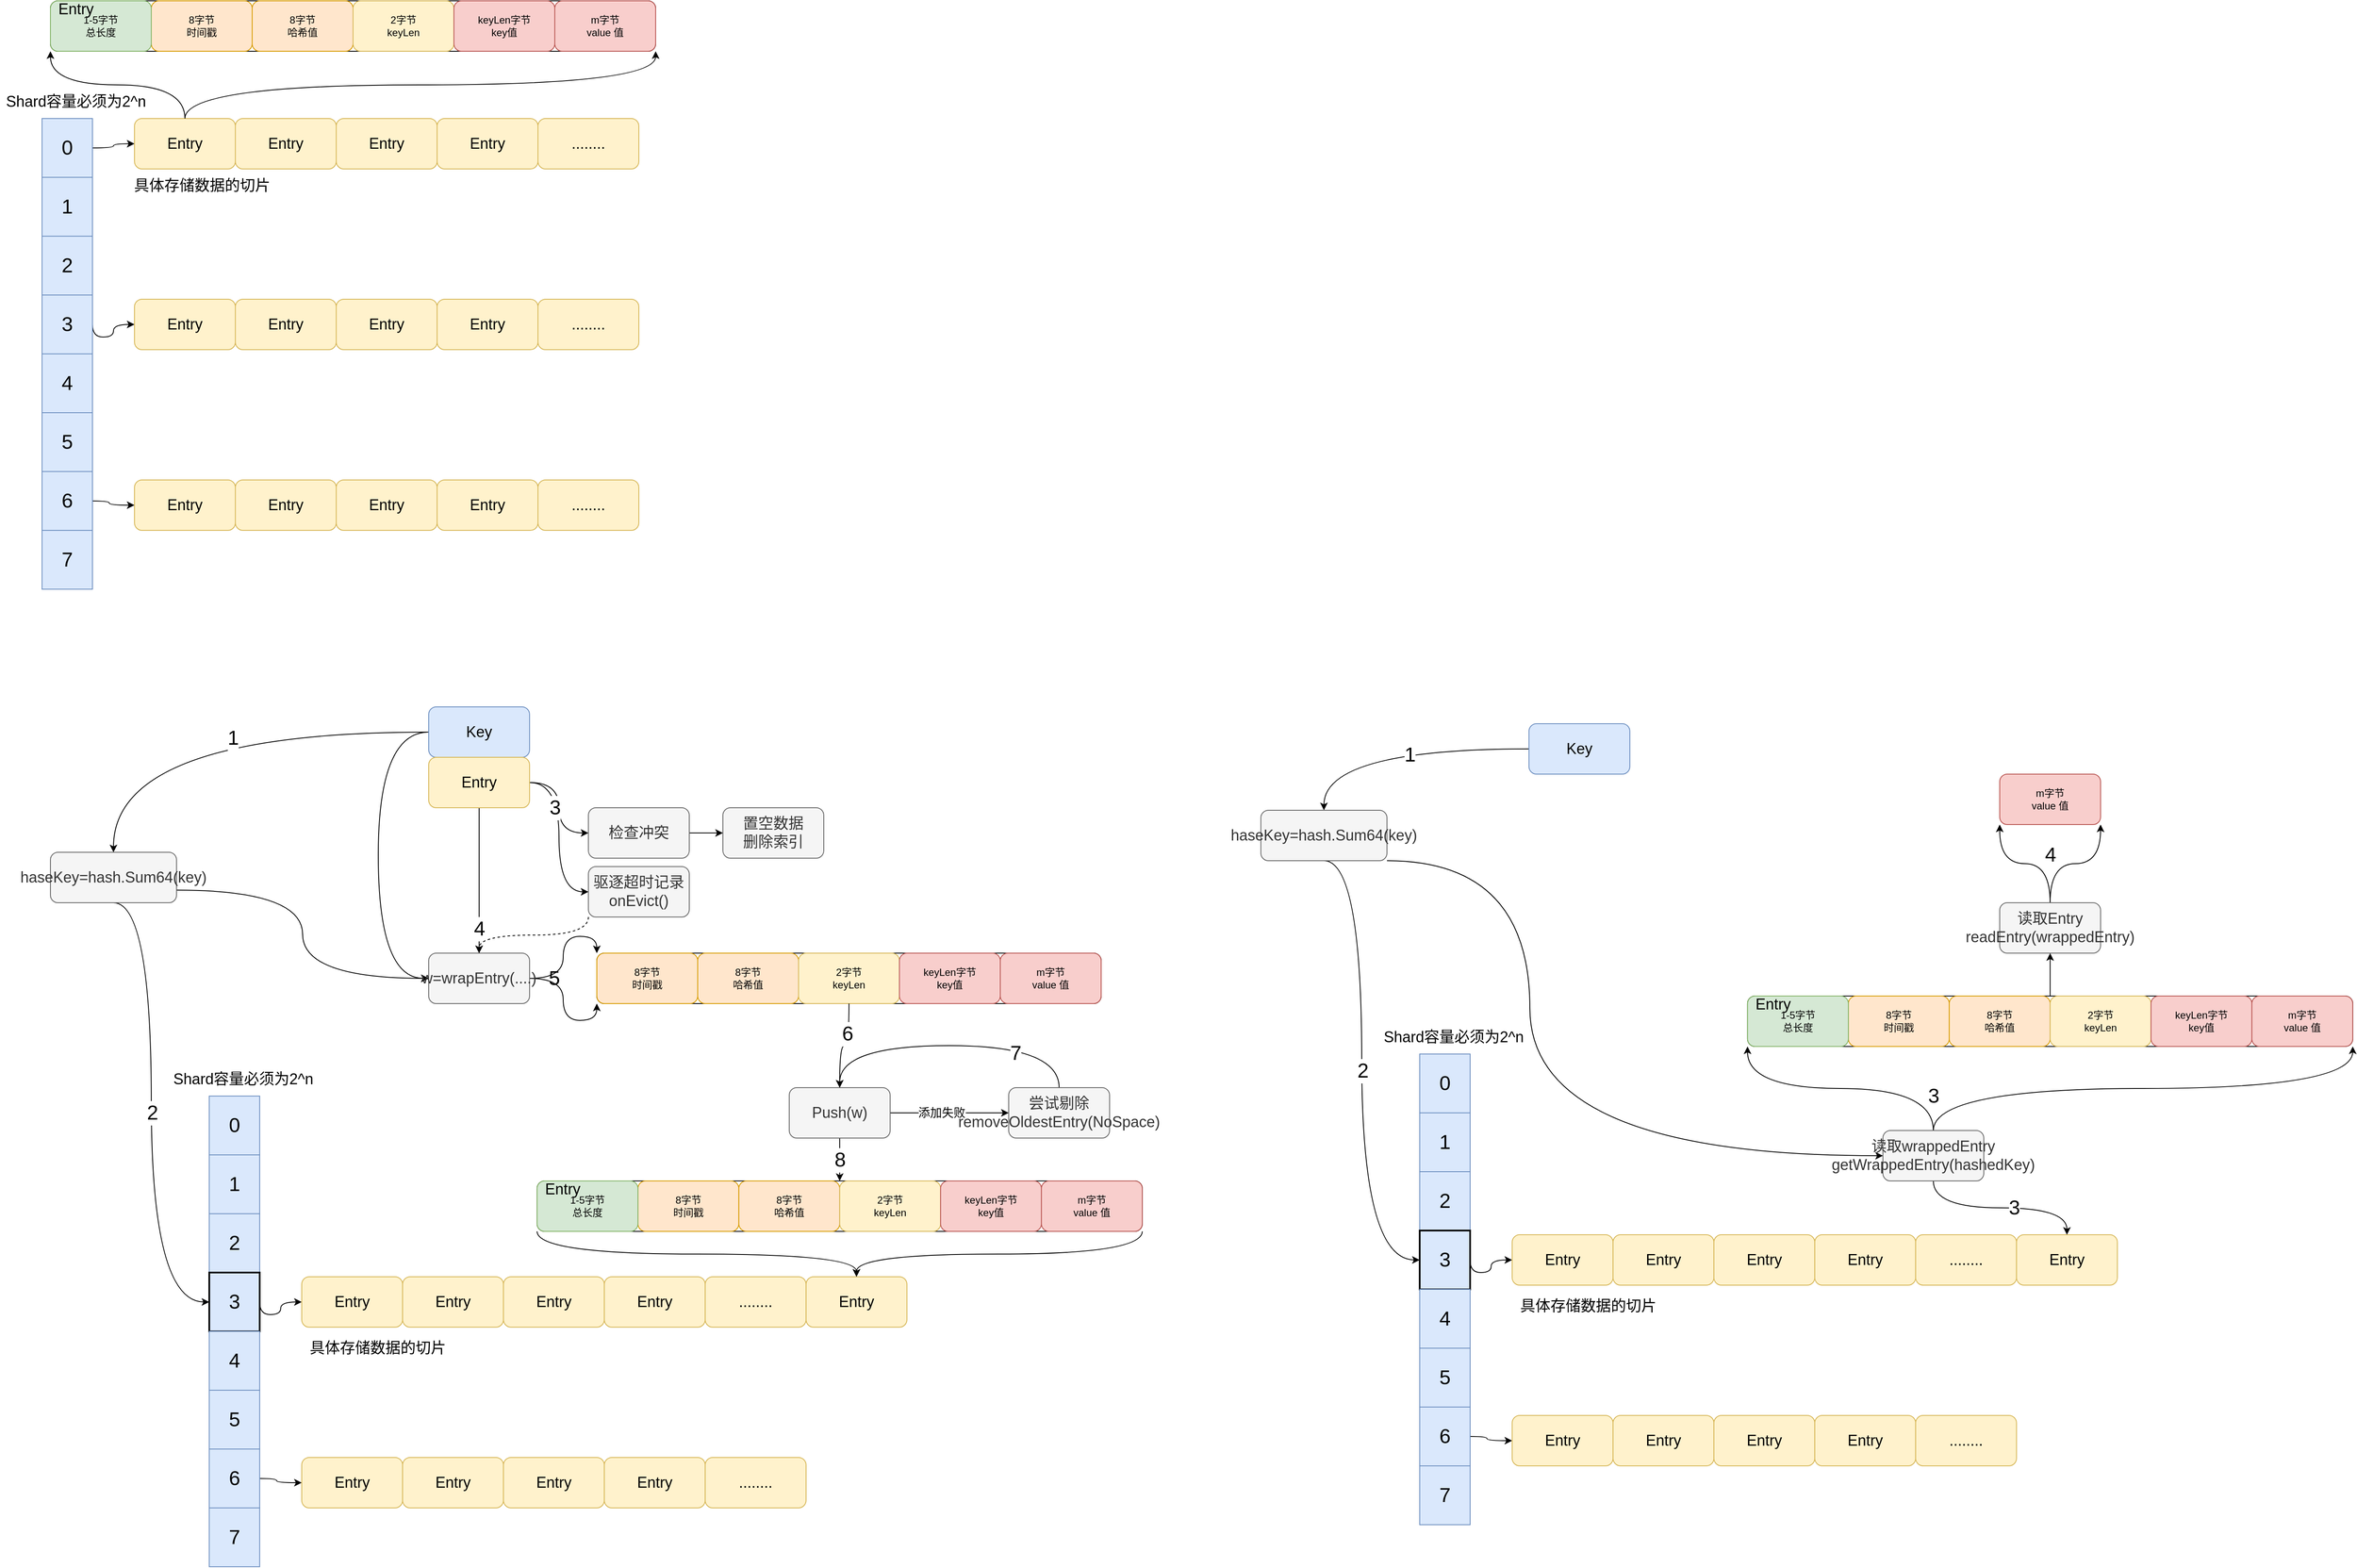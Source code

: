 <mxfile version="12.9.3" type="device" pages="3"><diagram id="f8zTZtIyy3X4nfBi4ISw" name="数据结构"><mxGraphModel dx="1108" dy="755" grid="1" gridSize="10" guides="1" tooltips="1" connect="1" arrows="1" fold="1" page="1" pageScale="1" pageWidth="1169" pageHeight="827" math="0" shadow="0"><root><mxCell id="0"/><mxCell id="1" parent="0"/><mxCell id="JFfvHVcjmFUZ5Ef5ul6t-11" value="" style="group" parent="1" vertex="1" connectable="0"><mxGeometry x="90" y="80" width="720" height="60" as="geometry"/></mxCell><mxCell id="JFfvHVcjmFUZ5Ef5ul6t-9" value="" style="rounded=1;whiteSpace=wrap;html=1;" parent="JFfvHVcjmFUZ5Ef5ul6t-11" vertex="1"><mxGeometry width="720" height="60" as="geometry"/></mxCell><mxCell id="JFfvHVcjmFUZ5Ef5ul6t-3" value="8字节&lt;br&gt;时间戳" style="rounded=1;whiteSpace=wrap;html=1;fillColor=#ffe6cc;strokeColor=#d79b00;" parent="JFfvHVcjmFUZ5Ef5ul6t-11" vertex="1"><mxGeometry x="120" width="120" height="60" as="geometry"/></mxCell><mxCell id="JFfvHVcjmFUZ5Ef5ul6t-4" value="8字节&lt;br&gt;哈希值" style="rounded=1;whiteSpace=wrap;html=1;fillColor=#ffe6cc;strokeColor=#d79b00;" parent="JFfvHVcjmFUZ5Ef5ul6t-11" vertex="1"><mxGeometry x="240" width="120" height="60" as="geometry"/></mxCell><mxCell id="JFfvHVcjmFUZ5Ef5ul6t-5" value="2字节&lt;br&gt;keyLen" style="rounded=1;whiteSpace=wrap;html=1;fillColor=#fff2cc;strokeColor=#d6b656;" parent="JFfvHVcjmFUZ5Ef5ul6t-11" vertex="1"><mxGeometry x="360" width="120" height="60" as="geometry"/></mxCell><mxCell id="JFfvHVcjmFUZ5Ef5ul6t-6" value="keyLen字节&lt;br&gt;key值" style="rounded=1;whiteSpace=wrap;html=1;fillColor=#f8cecc;strokeColor=#b85450;" parent="JFfvHVcjmFUZ5Ef5ul6t-11" vertex="1"><mxGeometry x="480" width="120" height="60" as="geometry"/></mxCell><mxCell id="JFfvHVcjmFUZ5Ef5ul6t-8" value="m字节&lt;br&gt;value 值" style="rounded=1;whiteSpace=wrap;html=1;fillColor=#f8cecc;strokeColor=#b85450;" parent="JFfvHVcjmFUZ5Ef5ul6t-11" vertex="1"><mxGeometry x="600" width="120" height="60" as="geometry"/></mxCell><mxCell id="JFfvHVcjmFUZ5Ef5ul6t-10" value="1-5字节&lt;br&gt;总长度" style="rounded=1;whiteSpace=wrap;html=1;fillColor=#d5e8d4;strokeColor=#82b366;" parent="JFfvHVcjmFUZ5Ef5ul6t-11" vertex="1"><mxGeometry width="120" height="60" as="geometry"/></mxCell><mxCell id="JFfvHVcjmFUZ5Ef5ul6t-12" value="&lt;font style=&quot;font-size: 18px&quot;&gt;Entry&lt;/font&gt;" style="text;html=1;align=center;verticalAlign=middle;resizable=0;points=[];autosize=1;strokeColor=none;" parent="JFfvHVcjmFUZ5Ef5ul6t-11" vertex="1"><mxGeometry width="60" height="20" as="geometry"/></mxCell><mxCell id="JFfvHVcjmFUZ5Ef5ul6t-69" style="edgeStyle=orthogonalEdgeStyle;rounded=0;orthogonalLoop=1;jettySize=auto;html=1;exitX=1;exitY=0.5;exitDx=0;exitDy=0;entryX=0;entryY=0.5;entryDx=0;entryDy=0;curved=1;" parent="1" source="JFfvHVcjmFUZ5Ef5ul6t-13" target="JFfvHVcjmFUZ5Ef5ul6t-21" edge="1"><mxGeometry relative="1" as="geometry"/></mxCell><mxCell id="JFfvHVcjmFUZ5Ef5ul6t-13" value="&lt;font style=&quot;font-size: 24px&quot;&gt;0&lt;/font&gt;" style="rounded=0;whiteSpace=wrap;html=1;fillColor=#dae8fc;strokeColor=#6c8ebf;" parent="1" vertex="1"><mxGeometry x="80" y="220" width="60" height="70" as="geometry"/></mxCell><mxCell id="JFfvHVcjmFUZ5Ef5ul6t-14" value="&lt;font style=&quot;font-size: 24px&quot;&gt;1&lt;/font&gt;" style="rounded=0;whiteSpace=wrap;html=1;fillColor=#dae8fc;strokeColor=#6c8ebf;" parent="1" vertex="1"><mxGeometry x="80" y="290" width="60" height="70" as="geometry"/></mxCell><mxCell id="JFfvHVcjmFUZ5Ef5ul6t-15" value="&lt;font style=&quot;font-size: 24px&quot;&gt;2&lt;/font&gt;" style="rounded=0;whiteSpace=wrap;html=1;fillColor=#dae8fc;strokeColor=#6c8ebf;" parent="1" vertex="1"><mxGeometry x="80" y="360" width="60" height="70" as="geometry"/></mxCell><mxCell id="JFfvHVcjmFUZ5Ef5ul6t-70" style="edgeStyle=orthogonalEdgeStyle;curved=1;rounded=0;orthogonalLoop=1;jettySize=auto;html=1;exitX=1;exitY=0.5;exitDx=0;exitDy=0;entryX=0;entryY=0.5;entryDx=0;entryDy=0;" parent="1" source="JFfvHVcjmFUZ5Ef5ul6t-16" target="JFfvHVcjmFUZ5Ef5ul6t-28" edge="1"><mxGeometry relative="1" as="geometry"><Array as="points"><mxPoint x="140" y="480"/><mxPoint x="165" y="480"/><mxPoint x="165" y="465"/></Array></mxGeometry></mxCell><mxCell id="JFfvHVcjmFUZ5Ef5ul6t-16" value="&lt;font style=&quot;font-size: 24px&quot;&gt;3&lt;/font&gt;" style="rounded=0;whiteSpace=wrap;html=1;fillColor=#dae8fc;strokeColor=#6c8ebf;" parent="1" vertex="1"><mxGeometry x="80" y="430" width="60" height="70" as="geometry"/></mxCell><mxCell id="JFfvHVcjmFUZ5Ef5ul6t-17" value="&lt;font style=&quot;font-size: 24px&quot;&gt;4&lt;/font&gt;" style="rounded=0;whiteSpace=wrap;html=1;fillColor=#dae8fc;strokeColor=#6c8ebf;" parent="1" vertex="1"><mxGeometry x="80" y="500" width="60" height="70" as="geometry"/></mxCell><mxCell id="JFfvHVcjmFUZ5Ef5ul6t-18" value="&lt;font style=&quot;font-size: 24px&quot;&gt;5&lt;/font&gt;" style="rounded=0;whiteSpace=wrap;html=1;fillColor=#dae8fc;strokeColor=#6c8ebf;" parent="1" vertex="1"><mxGeometry x="80" y="570" width="60" height="70" as="geometry"/></mxCell><mxCell id="JFfvHVcjmFUZ5Ef5ul6t-71" style="edgeStyle=orthogonalEdgeStyle;curved=1;rounded=0;orthogonalLoop=1;jettySize=auto;html=1;exitX=1;exitY=0.5;exitDx=0;exitDy=0;entryX=0;entryY=0.5;entryDx=0;entryDy=0;" parent="1" source="JFfvHVcjmFUZ5Ef5ul6t-19" target="JFfvHVcjmFUZ5Ef5ul6t-34" edge="1"><mxGeometry relative="1" as="geometry"><Array as="points"><mxPoint x="160" y="675"/><mxPoint x="160" y="680"/></Array></mxGeometry></mxCell><mxCell id="JFfvHVcjmFUZ5Ef5ul6t-19" value="&lt;font style=&quot;font-size: 24px&quot;&gt;6&lt;/font&gt;" style="rounded=0;whiteSpace=wrap;html=1;fillColor=#dae8fc;strokeColor=#6c8ebf;" parent="1" vertex="1"><mxGeometry x="80" y="640" width="60" height="70" as="geometry"/></mxCell><mxCell id="JFfvHVcjmFUZ5Ef5ul6t-20" value="&lt;font style=&quot;font-size: 24px&quot;&gt;7&lt;/font&gt;" style="rounded=0;whiteSpace=wrap;html=1;fillColor=#dae8fc;strokeColor=#6c8ebf;" parent="1" vertex="1"><mxGeometry x="80" y="710" width="60" height="70" as="geometry"/></mxCell><mxCell id="JFfvHVcjmFUZ5Ef5ul6t-26" value="" style="group" parent="1" vertex="1" connectable="0"><mxGeometry x="190" y="220" width="600" height="60" as="geometry"/></mxCell><mxCell id="JFfvHVcjmFUZ5Ef5ul6t-21" value="&lt;font style=&quot;font-size: 18px&quot;&gt;Entry&lt;/font&gt;" style="rounded=1;whiteSpace=wrap;html=1;fillColor=#fff2cc;strokeColor=#d6b656;" parent="JFfvHVcjmFUZ5Ef5ul6t-26" vertex="1"><mxGeometry width="120" height="60" as="geometry"/></mxCell><mxCell id="JFfvHVcjmFUZ5Ef5ul6t-22" value="&lt;font style=&quot;font-size: 18px&quot;&gt;Entry&lt;/font&gt;" style="rounded=1;whiteSpace=wrap;html=1;fillColor=#fff2cc;strokeColor=#d6b656;" parent="JFfvHVcjmFUZ5Ef5ul6t-26" vertex="1"><mxGeometry x="120" width="120" height="60" as="geometry"/></mxCell><mxCell id="JFfvHVcjmFUZ5Ef5ul6t-23" value="&lt;font style=&quot;font-size: 18px&quot;&gt;Entry&lt;/font&gt;" style="rounded=1;whiteSpace=wrap;html=1;fillColor=#fff2cc;strokeColor=#d6b656;" parent="JFfvHVcjmFUZ5Ef5ul6t-26" vertex="1"><mxGeometry x="240" width="120" height="60" as="geometry"/></mxCell><mxCell id="JFfvHVcjmFUZ5Ef5ul6t-24" value="&lt;font style=&quot;font-size: 18px&quot;&gt;Entry&lt;/font&gt;" style="rounded=1;whiteSpace=wrap;html=1;fillColor=#fff2cc;strokeColor=#d6b656;" parent="JFfvHVcjmFUZ5Ef5ul6t-26" vertex="1"><mxGeometry x="360" width="120" height="60" as="geometry"/></mxCell><mxCell id="JFfvHVcjmFUZ5Ef5ul6t-25" value="&lt;span style=&quot;font-size: 18px&quot;&gt;........&lt;/span&gt;" style="rounded=1;whiteSpace=wrap;html=1;fillColor=#fff2cc;strokeColor=#d6b656;" parent="JFfvHVcjmFUZ5Ef5ul6t-26" vertex="1"><mxGeometry x="480" width="120" height="60" as="geometry"/></mxCell><mxCell id="JFfvHVcjmFUZ5Ef5ul6t-27" value="" style="group" parent="1" vertex="1" connectable="0"><mxGeometry x="190" y="435" width="600" height="60" as="geometry"/></mxCell><mxCell id="JFfvHVcjmFUZ5Ef5ul6t-28" value="&lt;font style=&quot;font-size: 18px&quot;&gt;Entry&lt;/font&gt;" style="rounded=1;whiteSpace=wrap;html=1;fillColor=#fff2cc;strokeColor=#d6b656;" parent="JFfvHVcjmFUZ5Ef5ul6t-27" vertex="1"><mxGeometry width="120" height="60" as="geometry"/></mxCell><mxCell id="JFfvHVcjmFUZ5Ef5ul6t-29" value="&lt;font style=&quot;font-size: 18px&quot;&gt;Entry&lt;/font&gt;" style="rounded=1;whiteSpace=wrap;html=1;fillColor=#fff2cc;strokeColor=#d6b656;" parent="JFfvHVcjmFUZ5Ef5ul6t-27" vertex="1"><mxGeometry x="120" width="120" height="60" as="geometry"/></mxCell><mxCell id="JFfvHVcjmFUZ5Ef5ul6t-30" value="&lt;font style=&quot;font-size: 18px&quot;&gt;Entry&lt;/font&gt;" style="rounded=1;whiteSpace=wrap;html=1;fillColor=#fff2cc;strokeColor=#d6b656;" parent="JFfvHVcjmFUZ5Ef5ul6t-27" vertex="1"><mxGeometry x="240" width="120" height="60" as="geometry"/></mxCell><mxCell id="JFfvHVcjmFUZ5Ef5ul6t-31" value="&lt;font style=&quot;font-size: 18px&quot;&gt;Entry&lt;/font&gt;" style="rounded=1;whiteSpace=wrap;html=1;fillColor=#fff2cc;strokeColor=#d6b656;" parent="JFfvHVcjmFUZ5Ef5ul6t-27" vertex="1"><mxGeometry x="360" width="120" height="60" as="geometry"/></mxCell><mxCell id="JFfvHVcjmFUZ5Ef5ul6t-32" value="&lt;span style=&quot;font-size: 18px&quot;&gt;........&lt;/span&gt;" style="rounded=1;whiteSpace=wrap;html=1;fillColor=#fff2cc;strokeColor=#d6b656;" parent="JFfvHVcjmFUZ5Ef5ul6t-27" vertex="1"><mxGeometry x="480" width="120" height="60" as="geometry"/></mxCell><mxCell id="JFfvHVcjmFUZ5Ef5ul6t-33" value="" style="group" parent="1" vertex="1" connectable="0"><mxGeometry x="190" y="650" width="600" height="60" as="geometry"/></mxCell><mxCell id="JFfvHVcjmFUZ5Ef5ul6t-34" value="&lt;font style=&quot;font-size: 18px&quot;&gt;Entry&lt;/font&gt;" style="rounded=1;whiteSpace=wrap;html=1;fillColor=#fff2cc;strokeColor=#d6b656;" parent="JFfvHVcjmFUZ5Ef5ul6t-33" vertex="1"><mxGeometry width="120" height="60" as="geometry"/></mxCell><mxCell id="JFfvHVcjmFUZ5Ef5ul6t-35" value="&lt;font style=&quot;font-size: 18px&quot;&gt;Entry&lt;/font&gt;" style="rounded=1;whiteSpace=wrap;html=1;fillColor=#fff2cc;strokeColor=#d6b656;" parent="JFfvHVcjmFUZ5Ef5ul6t-33" vertex="1"><mxGeometry x="120" width="120" height="60" as="geometry"/></mxCell><mxCell id="JFfvHVcjmFUZ5Ef5ul6t-36" value="&lt;font style=&quot;font-size: 18px&quot;&gt;Entry&lt;/font&gt;" style="rounded=1;whiteSpace=wrap;html=1;fillColor=#fff2cc;strokeColor=#d6b656;" parent="JFfvHVcjmFUZ5Ef5ul6t-33" vertex="1"><mxGeometry x="240" width="120" height="60" as="geometry"/></mxCell><mxCell id="JFfvHVcjmFUZ5Ef5ul6t-37" value="&lt;font style=&quot;font-size: 18px&quot;&gt;Entry&lt;/font&gt;" style="rounded=1;whiteSpace=wrap;html=1;fillColor=#fff2cc;strokeColor=#d6b656;" parent="JFfvHVcjmFUZ5Ef5ul6t-33" vertex="1"><mxGeometry x="360" width="120" height="60" as="geometry"/></mxCell><mxCell id="JFfvHVcjmFUZ5Ef5ul6t-38" value="&lt;span style=&quot;font-size: 18px&quot;&gt;........&lt;/span&gt;" style="rounded=1;whiteSpace=wrap;html=1;fillColor=#fff2cc;strokeColor=#d6b656;" parent="JFfvHVcjmFUZ5Ef5ul6t-33" vertex="1"><mxGeometry x="480" width="120" height="60" as="geometry"/></mxCell><mxCell id="JFfvHVcjmFUZ5Ef5ul6t-74" style="edgeStyle=orthogonalEdgeStyle;curved=1;rounded=0;orthogonalLoop=1;jettySize=auto;html=1;exitX=0.5;exitY=0;exitDx=0;exitDy=0;entryX=0;entryY=1;entryDx=0;entryDy=0;" parent="1" source="JFfvHVcjmFUZ5Ef5ul6t-21" target="JFfvHVcjmFUZ5Ef5ul6t-10" edge="1"><mxGeometry relative="1" as="geometry"/></mxCell><mxCell id="JFfvHVcjmFUZ5Ef5ul6t-75" style="edgeStyle=orthogonalEdgeStyle;curved=1;rounded=0;orthogonalLoop=1;jettySize=auto;html=1;exitX=0.5;exitY=0;exitDx=0;exitDy=0;entryX=1;entryY=1;entryDx=0;entryDy=0;" parent="1" source="JFfvHVcjmFUZ5Ef5ul6t-21" target="JFfvHVcjmFUZ5Ef5ul6t-8" edge="1"><mxGeometry relative="1" as="geometry"/></mxCell><mxCell id="JFfvHVcjmFUZ5Ef5ul6t-76" value="&lt;font style=&quot;font-size: 18px&quot;&gt;Shard容量必须为2^n&lt;/font&gt;" style="text;html=1;align=center;verticalAlign=middle;resizable=0;points=[];autosize=1;strokeColor=none;" parent="1" vertex="1"><mxGeometry x="30" y="190" width="180" height="20" as="geometry"/></mxCell><mxCell id="JFfvHVcjmFUZ5Ef5ul6t-77" value="&lt;font style=&quot;font-size: 18px&quot;&gt;具体存储数据的切片&lt;/font&gt;" style="text;html=1;align=center;verticalAlign=middle;resizable=0;points=[];autosize=1;strokeColor=none;" parent="1" vertex="1"><mxGeometry x="180" y="290" width="180" height="20" as="geometry"/></mxCell><mxCell id="p9eH_iB2-UWDhrtbkfeA-40" style="edgeStyle=orthogonalEdgeStyle;curved=1;rounded=0;orthogonalLoop=1;jettySize=auto;html=1;exitX=0;exitY=0.5;exitDx=0;exitDy=0;entryX=0.5;entryY=0;entryDx=0;entryDy=0;" parent="1" source="p9eH_iB2-UWDhrtbkfeA-2" target="p9eH_iB2-UWDhrtbkfeA-36" edge="1"><mxGeometry relative="1" as="geometry"/></mxCell><mxCell id="KaDSpVYIXuYie1mBLdF0-1" value="&lt;font style=&quot;font-size: 24px&quot;&gt;1&lt;/font&gt;" style="text;html=1;align=center;verticalAlign=middle;resizable=0;points=[];labelBackgroundColor=#ffffff;" parent="p9eH_iB2-UWDhrtbkfeA-40" vertex="1" connectable="0"><mxGeometry x="-0.101" y="7" relative="1" as="geometry"><mxPoint as="offset"/></mxGeometry></mxCell><mxCell id="KaDSpVYIXuYie1mBLdF0-4" style="edgeStyle=orthogonalEdgeStyle;rounded=0;orthogonalLoop=1;jettySize=auto;html=1;exitX=0;exitY=0.5;exitDx=0;exitDy=0;entryX=0;entryY=0.5;entryDx=0;entryDy=0;curved=1;" parent="1" source="p9eH_iB2-UWDhrtbkfeA-2" target="p9eH_iB2-UWDhrtbkfeA-42" edge="1"><mxGeometry relative="1" as="geometry"><Array as="points"><mxPoint x="480" y="950"/><mxPoint x="480" y="1243"/></Array></mxGeometry></mxCell><mxCell id="p9eH_iB2-UWDhrtbkfeA-2" value="&lt;font style=&quot;font-size: 18px&quot;&gt;Key&lt;/font&gt;" style="rounded=1;whiteSpace=wrap;html=1;fillColor=#dae8fc;strokeColor=#6c8ebf;" parent="1" vertex="1"><mxGeometry x="540" y="920" width="120" height="60" as="geometry"/></mxCell><mxCell id="p9eH_iB2-UWDhrtbkfeA-4" value="&lt;font style=&quot;font-size: 24px&quot;&gt;0&lt;/font&gt;" style="rounded=0;whiteSpace=wrap;html=1;fillColor=#dae8fc;strokeColor=#6c8ebf;" parent="1" vertex="1"><mxGeometry x="278.94" y="1383" width="60" height="70" as="geometry"/></mxCell><mxCell id="p9eH_iB2-UWDhrtbkfeA-5" value="&lt;font style=&quot;font-size: 24px&quot;&gt;1&lt;/font&gt;" style="rounded=0;whiteSpace=wrap;html=1;fillColor=#dae8fc;strokeColor=#6c8ebf;" parent="1" vertex="1"><mxGeometry x="278.94" y="1453" width="60" height="70" as="geometry"/></mxCell><mxCell id="p9eH_iB2-UWDhrtbkfeA-6" value="&lt;font style=&quot;font-size: 24px&quot;&gt;2&lt;/font&gt;" style="rounded=0;whiteSpace=wrap;html=1;fillColor=#dae8fc;strokeColor=#6c8ebf;" parent="1" vertex="1"><mxGeometry x="278.94" y="1523" width="60" height="70" as="geometry"/></mxCell><mxCell id="p9eH_iB2-UWDhrtbkfeA-7" style="edgeStyle=orthogonalEdgeStyle;curved=1;rounded=0;orthogonalLoop=1;jettySize=auto;html=1;exitX=1;exitY=0.5;exitDx=0;exitDy=0;entryX=0;entryY=0.5;entryDx=0;entryDy=0;" parent="1" source="p9eH_iB2-UWDhrtbkfeA-8" target="p9eH_iB2-UWDhrtbkfeA-21" edge="1"><mxGeometry relative="1" as="geometry"><Array as="points"><mxPoint x="338.94" y="1643"/><mxPoint x="363.94" y="1643"/><mxPoint x="363.94" y="1628"/></Array></mxGeometry></mxCell><mxCell id="p9eH_iB2-UWDhrtbkfeA-8" value="&lt;font style=&quot;font-size: 24px&quot;&gt;3&lt;/font&gt;" style="rounded=0;whiteSpace=wrap;html=1;fillColor=#dae8fc;strokeColor=#000000;gradientColor=none;strokeWidth=2;" parent="1" vertex="1"><mxGeometry x="278.94" y="1593" width="60" height="70" as="geometry"/></mxCell><mxCell id="p9eH_iB2-UWDhrtbkfeA-9" value="&lt;font style=&quot;font-size: 24px&quot;&gt;4&lt;/font&gt;" style="rounded=0;whiteSpace=wrap;html=1;fillColor=#dae8fc;strokeColor=#6c8ebf;" parent="1" vertex="1"><mxGeometry x="278.94" y="1663" width="60" height="70" as="geometry"/></mxCell><mxCell id="p9eH_iB2-UWDhrtbkfeA-10" value="&lt;font style=&quot;font-size: 24px&quot;&gt;5&lt;/font&gt;" style="rounded=0;whiteSpace=wrap;html=1;fillColor=#dae8fc;strokeColor=#6c8ebf;" parent="1" vertex="1"><mxGeometry x="278.94" y="1733" width="60" height="70" as="geometry"/></mxCell><mxCell id="p9eH_iB2-UWDhrtbkfeA-11" style="edgeStyle=orthogonalEdgeStyle;curved=1;rounded=0;orthogonalLoop=1;jettySize=auto;html=1;exitX=1;exitY=0.5;exitDx=0;exitDy=0;entryX=0;entryY=0.5;entryDx=0;entryDy=0;" parent="1" source="p9eH_iB2-UWDhrtbkfeA-12" target="p9eH_iB2-UWDhrtbkfeA-27" edge="1"><mxGeometry relative="1" as="geometry"><Array as="points"><mxPoint x="358.94" y="1838"/><mxPoint x="358.94" y="1843"/></Array></mxGeometry></mxCell><mxCell id="p9eH_iB2-UWDhrtbkfeA-12" value="&lt;font style=&quot;font-size: 24px&quot;&gt;6&lt;/font&gt;" style="rounded=0;whiteSpace=wrap;html=1;fillColor=#dae8fc;strokeColor=#6c8ebf;" parent="1" vertex="1"><mxGeometry x="278.94" y="1803" width="60" height="70" as="geometry"/></mxCell><mxCell id="p9eH_iB2-UWDhrtbkfeA-13" value="&lt;font style=&quot;font-size: 24px&quot;&gt;7&lt;/font&gt;" style="rounded=0;whiteSpace=wrap;html=1;fillColor=#dae8fc;strokeColor=#6c8ebf;" parent="1" vertex="1"><mxGeometry x="278.94" y="1873" width="60" height="70" as="geometry"/></mxCell><mxCell id="p9eH_iB2-UWDhrtbkfeA-20" value="" style="group" parent="1" vertex="1" connectable="0"><mxGeometry x="388.94" y="1598" width="600" height="60" as="geometry"/></mxCell><mxCell id="p9eH_iB2-UWDhrtbkfeA-21" value="&lt;font style=&quot;font-size: 18px&quot;&gt;Entry&lt;/font&gt;" style="rounded=1;whiteSpace=wrap;html=1;fillColor=#fff2cc;strokeColor=#d6b656;" parent="p9eH_iB2-UWDhrtbkfeA-20" vertex="1"><mxGeometry width="120" height="60" as="geometry"/></mxCell><mxCell id="p9eH_iB2-UWDhrtbkfeA-22" value="&lt;font style=&quot;font-size: 18px&quot;&gt;Entry&lt;/font&gt;" style="rounded=1;whiteSpace=wrap;html=1;fillColor=#fff2cc;strokeColor=#d6b656;" parent="p9eH_iB2-UWDhrtbkfeA-20" vertex="1"><mxGeometry x="120" width="120" height="60" as="geometry"/></mxCell><mxCell id="p9eH_iB2-UWDhrtbkfeA-23" value="&lt;font style=&quot;font-size: 18px&quot;&gt;Entry&lt;/font&gt;" style="rounded=1;whiteSpace=wrap;html=1;fillColor=#fff2cc;strokeColor=#d6b656;" parent="p9eH_iB2-UWDhrtbkfeA-20" vertex="1"><mxGeometry x="240" width="120" height="60" as="geometry"/></mxCell><mxCell id="p9eH_iB2-UWDhrtbkfeA-24" value="&lt;span style=&quot;font-size: 18px&quot;&gt;Entry&lt;/span&gt;" style="rounded=1;whiteSpace=wrap;html=1;fillColor=#fff2cc;strokeColor=#d6b656;" parent="p9eH_iB2-UWDhrtbkfeA-20" vertex="1"><mxGeometry x="360" width="120" height="60" as="geometry"/></mxCell><mxCell id="p9eH_iB2-UWDhrtbkfeA-25" value="&lt;span style=&quot;font-size: 18px&quot;&gt;........&lt;/span&gt;" style="rounded=1;whiteSpace=wrap;html=1;fillColor=#fff2cc;strokeColor=#d6b656;" parent="p9eH_iB2-UWDhrtbkfeA-20" vertex="1"><mxGeometry x="480" width="120" height="60" as="geometry"/></mxCell><mxCell id="p9eH_iB2-UWDhrtbkfeA-26" value="" style="group" parent="1" vertex="1" connectable="0"><mxGeometry x="388.94" y="1813" width="600" height="60" as="geometry"/></mxCell><mxCell id="p9eH_iB2-UWDhrtbkfeA-27" value="&lt;font style=&quot;font-size: 18px&quot;&gt;Entry&lt;/font&gt;" style="rounded=1;whiteSpace=wrap;html=1;fillColor=#fff2cc;strokeColor=#d6b656;" parent="p9eH_iB2-UWDhrtbkfeA-26" vertex="1"><mxGeometry width="120" height="60" as="geometry"/></mxCell><mxCell id="p9eH_iB2-UWDhrtbkfeA-28" value="&lt;font style=&quot;font-size: 18px&quot;&gt;Entry&lt;/font&gt;" style="rounded=1;whiteSpace=wrap;html=1;fillColor=#fff2cc;strokeColor=#d6b656;" parent="p9eH_iB2-UWDhrtbkfeA-26" vertex="1"><mxGeometry x="120" width="120" height="60" as="geometry"/></mxCell><mxCell id="p9eH_iB2-UWDhrtbkfeA-29" value="&lt;font style=&quot;font-size: 18px&quot;&gt;Entry&lt;/font&gt;" style="rounded=1;whiteSpace=wrap;html=1;fillColor=#fff2cc;strokeColor=#d6b656;" parent="p9eH_iB2-UWDhrtbkfeA-26" vertex="1"><mxGeometry x="240" width="120" height="60" as="geometry"/></mxCell><mxCell id="p9eH_iB2-UWDhrtbkfeA-30" value="&lt;font style=&quot;font-size: 18px&quot;&gt;Entry&lt;/font&gt;" style="rounded=1;whiteSpace=wrap;html=1;fillColor=#fff2cc;strokeColor=#d6b656;" parent="p9eH_iB2-UWDhrtbkfeA-26" vertex="1"><mxGeometry x="360" width="120" height="60" as="geometry"/></mxCell><mxCell id="p9eH_iB2-UWDhrtbkfeA-31" value="&lt;span style=&quot;font-size: 18px&quot;&gt;........&lt;/span&gt;" style="rounded=1;whiteSpace=wrap;html=1;fillColor=#fff2cc;strokeColor=#d6b656;" parent="p9eH_iB2-UWDhrtbkfeA-26" vertex="1"><mxGeometry x="480" width="120" height="60" as="geometry"/></mxCell><mxCell id="p9eH_iB2-UWDhrtbkfeA-32" value="&lt;font style=&quot;font-size: 18px&quot;&gt;Shard容量必须为2^n&lt;/font&gt;" style="text;html=1;align=center;verticalAlign=middle;resizable=0;points=[];autosize=1;strokeColor=none;" parent="1" vertex="1"><mxGeometry x="228.94" y="1353" width="180" height="20" as="geometry"/></mxCell><mxCell id="p9eH_iB2-UWDhrtbkfeA-33" value="&lt;font style=&quot;font-size: 18px&quot;&gt;具体存储数据的切片&lt;/font&gt;" style="text;html=1;align=center;verticalAlign=middle;resizable=0;points=[];autosize=1;strokeColor=none;" parent="1" vertex="1"><mxGeometry x="388.94" y="1673" width="180" height="20" as="geometry"/></mxCell><mxCell id="p9eH_iB2-UWDhrtbkfeA-44" style="edgeStyle=orthogonalEdgeStyle;curved=1;rounded=0;orthogonalLoop=1;jettySize=auto;html=1;exitX=0.5;exitY=1;exitDx=0;exitDy=0;entryX=0.5;entryY=0;entryDx=0;entryDy=0;" parent="1" source="p9eH_iB2-UWDhrtbkfeA-34" target="p9eH_iB2-UWDhrtbkfeA-42" edge="1"><mxGeometry relative="1" as="geometry"/></mxCell><mxCell id="KaDSpVYIXuYie1mBLdF0-18" value="&lt;font style=&quot;font-size: 24px&quot;&gt;4&lt;/font&gt;" style="text;html=1;align=center;verticalAlign=middle;resizable=0;points=[];labelBackgroundColor=#ffffff;" parent="p9eH_iB2-UWDhrtbkfeA-44" vertex="1" connectable="0"><mxGeometry x="0.24" y="2" relative="1" as="geometry"><mxPoint x="-2" y="35.94" as="offset"/></mxGeometry></mxCell><mxCell id="KaDSpVYIXuYie1mBLdF0-12" style="edgeStyle=orthogonalEdgeStyle;curved=1;rounded=0;orthogonalLoop=1;jettySize=auto;html=1;exitX=1;exitY=0.5;exitDx=0;exitDy=0;entryX=0;entryY=0.5;entryDx=0;entryDy=0;" parent="1" source="p9eH_iB2-UWDhrtbkfeA-34" target="KaDSpVYIXuYie1mBLdF0-9" edge="1"><mxGeometry relative="1" as="geometry"/></mxCell><mxCell id="KaDSpVYIXuYie1mBLdF0-13" style="edgeStyle=orthogonalEdgeStyle;curved=1;rounded=0;orthogonalLoop=1;jettySize=auto;html=1;exitX=1;exitY=0.5;exitDx=0;exitDy=0;entryX=0;entryY=0.5;entryDx=0;entryDy=0;" parent="1" source="p9eH_iB2-UWDhrtbkfeA-34" target="KaDSpVYIXuYie1mBLdF0-8" edge="1"><mxGeometry relative="1" as="geometry"/></mxCell><mxCell id="KaDSpVYIXuYie1mBLdF0-17" value="&lt;font style=&quot;font-size: 24px&quot;&gt;3&lt;/font&gt;" style="text;html=1;align=center;verticalAlign=middle;resizable=0;points=[];labelBackgroundColor=#ffffff;" parent="KaDSpVYIXuYie1mBLdF0-13" vertex="1" connectable="0"><mxGeometry x="-0.57" y="-15" relative="1" as="geometry"><mxPoint x="1.79" y="14.95" as="offset"/></mxGeometry></mxCell><mxCell id="p9eH_iB2-UWDhrtbkfeA-34" value="&lt;font style=&quot;font-size: 18px&quot;&gt;Entry&lt;/font&gt;" style="rounded=1;whiteSpace=wrap;html=1;fillColor=#fff2cc;strokeColor=#d6b656;" parent="1" vertex="1"><mxGeometry x="540" y="980" width="120" height="60" as="geometry"/></mxCell><mxCell id="p9eH_iB2-UWDhrtbkfeA-41" style="edgeStyle=orthogonalEdgeStyle;curved=1;rounded=0;orthogonalLoop=1;jettySize=auto;html=1;exitX=0.5;exitY=1;exitDx=0;exitDy=0;entryX=0;entryY=0.5;entryDx=0;entryDy=0;" parent="1" source="p9eH_iB2-UWDhrtbkfeA-36" target="p9eH_iB2-UWDhrtbkfeA-8" edge="1"><mxGeometry relative="1" as="geometry"><Array as="points"><mxPoint x="210" y="1153"/><mxPoint x="210" y="1628"/></Array></mxGeometry></mxCell><mxCell id="KaDSpVYIXuYie1mBLdF0-2" value="&lt;font style=&quot;font-size: 24px&quot;&gt;2&lt;/font&gt;" style="text;html=1;align=center;verticalAlign=middle;resizable=0;points=[];labelBackgroundColor=#ffffff;" parent="p9eH_iB2-UWDhrtbkfeA-41" vertex="1" connectable="0"><mxGeometry x="0.002" y="1" relative="1" as="geometry"><mxPoint as="offset"/></mxGeometry></mxCell><mxCell id="p9eH_iB2-UWDhrtbkfeA-43" style="edgeStyle=orthogonalEdgeStyle;curved=1;rounded=0;orthogonalLoop=1;jettySize=auto;html=1;exitX=1;exitY=0.75;exitDx=0;exitDy=0;entryX=0;entryY=0.5;entryDx=0;entryDy=0;" parent="1" source="p9eH_iB2-UWDhrtbkfeA-36" target="p9eH_iB2-UWDhrtbkfeA-42" edge="1"><mxGeometry relative="1" as="geometry"/></mxCell><mxCell id="p9eH_iB2-UWDhrtbkfeA-36" value="&lt;font style=&quot;font-size: 18px&quot;&gt;haseKey=hash.Sum64(key)&lt;/font&gt;" style="rounded=1;whiteSpace=wrap;html=1;fillColor=#f5f5f5;strokeColor=#666666;fontColor=#333333;" parent="1" vertex="1"><mxGeometry x="90" y="1093" width="150" height="60" as="geometry"/></mxCell><mxCell id="p9eH_iB2-UWDhrtbkfeA-91" style="edgeStyle=orthogonalEdgeStyle;curved=1;rounded=0;orthogonalLoop=1;jettySize=auto;html=1;exitX=1;exitY=0.5;exitDx=0;exitDy=0;entryX=0;entryY=0;entryDx=0;entryDy=0;" parent="1" source="p9eH_iB2-UWDhrtbkfeA-42" target="p9eH_iB2-UWDhrtbkfeA-79" edge="1"><mxGeometry relative="1" as="geometry"/></mxCell><mxCell id="KaDSpVYIXuYie1mBLdF0-19" style="edgeStyle=orthogonalEdgeStyle;curved=1;rounded=0;orthogonalLoop=1;jettySize=auto;html=1;exitX=1;exitY=0.5;exitDx=0;exitDy=0;entryX=0;entryY=1;entryDx=0;entryDy=0;" parent="1" source="p9eH_iB2-UWDhrtbkfeA-42" target="p9eH_iB2-UWDhrtbkfeA-79" edge="1"><mxGeometry relative="1" as="geometry"><Array as="points"><mxPoint x="700" y="1243"/><mxPoint x="700" y="1293"/><mxPoint x="740" y="1293"/></Array></mxGeometry></mxCell><mxCell id="p9eH_iB2-UWDhrtbkfeA-42" value="&lt;font style=&quot;font-size: 18px&quot;&gt;w=wrapEntry(....)&lt;/font&gt;" style="rounded=1;whiteSpace=wrap;html=1;fillColor=#f5f5f5;strokeColor=#666666;fontColor=#333333;" parent="1" vertex="1"><mxGeometry x="540" y="1213" width="120" height="60" as="geometry"/></mxCell><mxCell id="p9eH_iB2-UWDhrtbkfeA-61" value="&lt;font style=&quot;font-size: 18px&quot;&gt;Entry&lt;/font&gt;" style="rounded=1;whiteSpace=wrap;html=1;fillColor=#fff2cc;strokeColor=#d6b656;" parent="1" vertex="1"><mxGeometry x="988.94" y="1598" width="120" height="60" as="geometry"/></mxCell><mxCell id="p9eH_iB2-UWDhrtbkfeA-87" value="&lt;font style=&quot;font-size: 24px&quot;&gt;8&lt;/font&gt;" style="edgeStyle=orthogonalEdgeStyle;curved=1;rounded=0;orthogonalLoop=1;jettySize=auto;html=1;exitX=0.5;exitY=1;exitDx=0;exitDy=0;entryX=0.5;entryY=0;entryDx=0;entryDy=0;" parent="1" source="p9eH_iB2-UWDhrtbkfeA-66" target="p9eH_iB2-UWDhrtbkfeA-68" edge="1"><mxGeometry relative="1" as="geometry"/></mxCell><mxCell id="KaDSpVYIXuYie1mBLdF0-22" style="edgeStyle=orthogonalEdgeStyle;curved=1;rounded=0;orthogonalLoop=1;jettySize=auto;html=1;exitX=1;exitY=0.5;exitDx=0;exitDy=0;" parent="1" source="p9eH_iB2-UWDhrtbkfeA-66" target="KaDSpVYIXuYie1mBLdF0-21" edge="1"><mxGeometry relative="1" as="geometry"/></mxCell><mxCell id="KaDSpVYIXuYie1mBLdF0-24" value="&lt;font style=&quot;font-size: 14px&quot;&gt;添加失败&lt;/font&gt;" style="text;html=1;align=center;verticalAlign=middle;resizable=0;points=[];labelBackgroundColor=#ffffff;" parent="KaDSpVYIXuYie1mBLdF0-22" vertex="1" connectable="0"><mxGeometry x="-0.213" y="2" relative="1" as="geometry"><mxPoint x="5" y="2" as="offset"/></mxGeometry></mxCell><mxCell id="p9eH_iB2-UWDhrtbkfeA-66" value="&lt;font style=&quot;font-size: 18px&quot;&gt;Push(w)&lt;/font&gt;" style="rounded=1;whiteSpace=wrap;html=1;fillColor=#f5f5f5;strokeColor=#666666;fontColor=#333333;" parent="1" vertex="1"><mxGeometry x="968.94" y="1373" width="120" height="60" as="geometry"/></mxCell><mxCell id="p9eH_iB2-UWDhrtbkfeA-67" value="" style="group" parent="1" vertex="1" connectable="0"><mxGeometry x="668.94" y="1484" width="720" height="60" as="geometry"/></mxCell><mxCell id="p9eH_iB2-UWDhrtbkfeA-68" value="" style="rounded=1;whiteSpace=wrap;html=1;" parent="p9eH_iB2-UWDhrtbkfeA-67" vertex="1"><mxGeometry width="720" height="60" as="geometry"/></mxCell><mxCell id="p9eH_iB2-UWDhrtbkfeA-69" value="8字节&lt;br&gt;时间戳" style="rounded=1;whiteSpace=wrap;html=1;fillColor=#ffe6cc;strokeColor=#d79b00;" parent="p9eH_iB2-UWDhrtbkfeA-67" vertex="1"><mxGeometry x="120" width="120" height="60" as="geometry"/></mxCell><mxCell id="p9eH_iB2-UWDhrtbkfeA-70" value="8字节&lt;br&gt;哈希值" style="rounded=1;whiteSpace=wrap;html=1;fillColor=#ffe6cc;strokeColor=#d79b00;" parent="p9eH_iB2-UWDhrtbkfeA-67" vertex="1"><mxGeometry x="240" width="120" height="60" as="geometry"/></mxCell><mxCell id="p9eH_iB2-UWDhrtbkfeA-71" value="2字节&lt;br&gt;keyLen" style="rounded=1;whiteSpace=wrap;html=1;fillColor=#fff2cc;strokeColor=#d6b656;" parent="p9eH_iB2-UWDhrtbkfeA-67" vertex="1"><mxGeometry x="360" width="120" height="60" as="geometry"/></mxCell><mxCell id="p9eH_iB2-UWDhrtbkfeA-72" value="keyLen字节&lt;br&gt;key值" style="rounded=1;whiteSpace=wrap;html=1;fillColor=#f8cecc;strokeColor=#b85450;" parent="p9eH_iB2-UWDhrtbkfeA-67" vertex="1"><mxGeometry x="480" width="120" height="60" as="geometry"/></mxCell><mxCell id="p9eH_iB2-UWDhrtbkfeA-73" value="m字节&lt;br&gt;value 值" style="rounded=1;whiteSpace=wrap;html=1;fillColor=#f8cecc;strokeColor=#b85450;" parent="p9eH_iB2-UWDhrtbkfeA-67" vertex="1"><mxGeometry x="600" width="120" height="60" as="geometry"/></mxCell><mxCell id="p9eH_iB2-UWDhrtbkfeA-74" value="1-5字节&lt;br&gt;总长度" style="rounded=1;whiteSpace=wrap;html=1;fillColor=#d5e8d4;strokeColor=#82b366;" parent="p9eH_iB2-UWDhrtbkfeA-67" vertex="1"><mxGeometry width="120" height="60" as="geometry"/></mxCell><mxCell id="p9eH_iB2-UWDhrtbkfeA-75" value="&lt;font style=&quot;font-size: 18px&quot;&gt;Entry&lt;/font&gt;" style="text;html=1;align=center;verticalAlign=middle;resizable=0;points=[];autosize=1;strokeColor=none;" parent="p9eH_iB2-UWDhrtbkfeA-67" vertex="1"><mxGeometry width="60" height="20" as="geometry"/></mxCell><mxCell id="p9eH_iB2-UWDhrtbkfeA-85" value="" style="group" parent="1" vertex="1" connectable="0"><mxGeometry x="740" y="1213" width="600" height="60" as="geometry"/></mxCell><mxCell id="p9eH_iB2-UWDhrtbkfeA-84" value="" style="rounded=1;whiteSpace=wrap;html=1;" parent="p9eH_iB2-UWDhrtbkfeA-85" vertex="1"><mxGeometry width="600" height="60" as="geometry"/></mxCell><mxCell id="p9eH_iB2-UWDhrtbkfeA-79" value="8字节&lt;br&gt;时间戳" style="rounded=1;whiteSpace=wrap;html=1;fillColor=#ffe6cc;strokeColor=#d79b00;" parent="p9eH_iB2-UWDhrtbkfeA-85" vertex="1"><mxGeometry width="120" height="60" as="geometry"/></mxCell><mxCell id="p9eH_iB2-UWDhrtbkfeA-80" value="8字节&lt;br&gt;哈希值" style="rounded=1;whiteSpace=wrap;html=1;fillColor=#ffe6cc;strokeColor=#d79b00;" parent="p9eH_iB2-UWDhrtbkfeA-85" vertex="1"><mxGeometry x="120" width="120" height="60" as="geometry"/></mxCell><mxCell id="p9eH_iB2-UWDhrtbkfeA-81" value="2字节&lt;br&gt;keyLen" style="rounded=1;whiteSpace=wrap;html=1;fillColor=#fff2cc;strokeColor=#d6b656;" parent="p9eH_iB2-UWDhrtbkfeA-85" vertex="1"><mxGeometry x="240" width="120" height="60" as="geometry"/></mxCell><mxCell id="p9eH_iB2-UWDhrtbkfeA-82" value="keyLen字节&lt;br&gt;key值" style="rounded=1;whiteSpace=wrap;html=1;fillColor=#f8cecc;strokeColor=#b85450;" parent="p9eH_iB2-UWDhrtbkfeA-85" vertex="1"><mxGeometry x="360" width="120" height="60" as="geometry"/></mxCell><mxCell id="p9eH_iB2-UWDhrtbkfeA-83" value="m字节&lt;br&gt;value 值" style="rounded=1;whiteSpace=wrap;html=1;fillColor=#f8cecc;strokeColor=#b85450;" parent="p9eH_iB2-UWDhrtbkfeA-85" vertex="1"><mxGeometry x="480" width="120" height="60" as="geometry"/></mxCell><mxCell id="KaDSpVYIXuYie1mBLdF0-14" style="edgeStyle=orthogonalEdgeStyle;curved=1;rounded=0;orthogonalLoop=1;jettySize=auto;html=1;exitX=1;exitY=0.5;exitDx=0;exitDy=0;entryX=0;entryY=0.5;entryDx=0;entryDy=0;" parent="1" source="KaDSpVYIXuYie1mBLdF0-8" target="KaDSpVYIXuYie1mBLdF0-10" edge="1"><mxGeometry relative="1" as="geometry"/></mxCell><mxCell id="KaDSpVYIXuYie1mBLdF0-8" value="&lt;span style=&quot;font-size: 18px&quot;&gt;检查冲突&lt;/span&gt;" style="rounded=1;whiteSpace=wrap;html=1;fillColor=#f5f5f5;strokeColor=#666666;fontColor=#333333;" parent="1" vertex="1"><mxGeometry x="730" y="1040" width="120" height="60" as="geometry"/></mxCell><mxCell id="KaDSpVYIXuYie1mBLdF0-15" style="edgeStyle=orthogonalEdgeStyle;curved=1;rounded=0;orthogonalLoop=1;jettySize=auto;html=1;exitX=0;exitY=1;exitDx=0;exitDy=0;entryX=0.5;entryY=0;entryDx=0;entryDy=0;dashed=1;" parent="1" source="KaDSpVYIXuYie1mBLdF0-9" target="p9eH_iB2-UWDhrtbkfeA-42" edge="1"><mxGeometry relative="1" as="geometry"/></mxCell><mxCell id="KaDSpVYIXuYie1mBLdF0-9" value="&lt;span style=&quot;font-size: 18px&quot;&gt;驱逐超时记录&lt;br&gt;onEvict()&lt;br&gt;&lt;/span&gt;" style="rounded=1;whiteSpace=wrap;html=1;fillColor=#f5f5f5;strokeColor=#666666;fontColor=#333333;" parent="1" vertex="1"><mxGeometry x="730" y="1110" width="120" height="60" as="geometry"/></mxCell><mxCell id="KaDSpVYIXuYie1mBLdF0-10" value="&lt;span style=&quot;font-size: 18px&quot;&gt;置空数据&lt;br&gt;删除索引&lt;br&gt;&lt;/span&gt;" style="rounded=1;whiteSpace=wrap;html=1;fillColor=#f5f5f5;strokeColor=#666666;fontColor=#333333;" parent="1" vertex="1"><mxGeometry x="890" y="1040" width="120" height="60" as="geometry"/></mxCell><mxCell id="KaDSpVYIXuYie1mBLdF0-20" style="edgeStyle=orthogonalEdgeStyle;curved=1;rounded=0;orthogonalLoop=1;jettySize=auto;html=1;exitX=0.5;exitY=1;exitDx=0;exitDy=0;entryX=0.5;entryY=0;entryDx=0;entryDy=0;" parent="1" source="p9eH_iB2-UWDhrtbkfeA-81" target="p9eH_iB2-UWDhrtbkfeA-66" edge="1"><mxGeometry relative="1" as="geometry"/></mxCell><mxCell id="KaDSpVYIXuYie1mBLdF0-25" value="&lt;font style=&quot;font-size: 24px&quot;&gt;6&lt;/font&gt;" style="text;html=1;align=center;verticalAlign=middle;resizable=0;points=[];labelBackgroundColor=#ffffff;" parent="KaDSpVYIXuYie1mBLdF0-20" vertex="1" connectable="0"><mxGeometry x="-0.363" y="-2" relative="1" as="geometry"><mxPoint as="offset"/></mxGeometry></mxCell><mxCell id="KaDSpVYIXuYie1mBLdF0-23" style="edgeStyle=orthogonalEdgeStyle;curved=1;rounded=0;orthogonalLoop=1;jettySize=auto;html=1;exitX=0.5;exitY=0;exitDx=0;exitDy=0;entryX=0.5;entryY=0;entryDx=0;entryDy=0;" parent="1" source="KaDSpVYIXuYie1mBLdF0-21" target="p9eH_iB2-UWDhrtbkfeA-66" edge="1"><mxGeometry relative="1" as="geometry"><Array as="points"><mxPoint x="1290" y="1323"/><mxPoint x="1029" y="1323"/></Array></mxGeometry></mxCell><mxCell id="X_7ttIJspyrBKMWUAuST-1" value="&lt;font style=&quot;font-size: 24px&quot;&gt;7&lt;/font&gt;" style="text;html=1;align=center;verticalAlign=middle;resizable=0;points=[];labelBackgroundColor=#ffffff;" vertex="1" connectable="0" parent="KaDSpVYIXuYie1mBLdF0-23"><mxGeometry x="-0.435" y="9" relative="1" as="geometry"><mxPoint as="offset"/></mxGeometry></mxCell><mxCell id="KaDSpVYIXuYie1mBLdF0-21" value="&lt;span style=&quot;font-size: 18px&quot;&gt;尝试剔除&lt;br&gt;removeOldestEntry(NoSpace)&lt;br&gt;&lt;/span&gt;" style="rounded=1;whiteSpace=wrap;html=1;fillColor=#f5f5f5;strokeColor=#666666;fontColor=#333333;" parent="1" vertex="1"><mxGeometry x="1230" y="1373" width="120" height="60" as="geometry"/></mxCell><mxCell id="KaDSpVYIXuYie1mBLdF0-26" value="&lt;font style=&quot;font-size: 24px&quot;&gt;5&lt;/font&gt;" style="text;html=1;align=center;verticalAlign=middle;resizable=0;points=[];autosize=1;" parent="1" vertex="1"><mxGeometry x="673.94" y="1233" width="30" height="20" as="geometry"/></mxCell><mxCell id="X_7ttIJspyrBKMWUAuST-2" style="edgeStyle=orthogonalEdgeStyle;rounded=0;orthogonalLoop=1;jettySize=auto;html=1;exitX=1;exitY=1;exitDx=0;exitDy=0;entryX=0.5;entryY=0;entryDx=0;entryDy=0;curved=1;" edge="1" parent="1" source="p9eH_iB2-UWDhrtbkfeA-73" target="p9eH_iB2-UWDhrtbkfeA-61"><mxGeometry relative="1" as="geometry"/></mxCell><mxCell id="X_7ttIJspyrBKMWUAuST-3" style="edgeStyle=orthogonalEdgeStyle;curved=1;rounded=0;orthogonalLoop=1;jettySize=auto;html=1;exitX=0;exitY=1;exitDx=0;exitDy=0;" edge="1" parent="1" source="p9eH_iB2-UWDhrtbkfeA-74" target="p9eH_iB2-UWDhrtbkfeA-61"><mxGeometry relative="1" as="geometry"/></mxCell><mxCell id="X_7ttIJspyrBKMWUAuST-4" style="edgeStyle=orthogonalEdgeStyle;curved=1;rounded=0;orthogonalLoop=1;jettySize=auto;html=1;exitX=0;exitY=0.5;exitDx=0;exitDy=0;entryX=0.5;entryY=0;entryDx=0;entryDy=0;" edge="1" parent="1" source="X_7ttIJspyrBKMWUAuST-7" target="X_7ttIJspyrBKMWUAuST-41"><mxGeometry relative="1" as="geometry"/></mxCell><mxCell id="X_7ttIJspyrBKMWUAuST-5" value="&lt;font style=&quot;font-size: 24px&quot;&gt;1&lt;/font&gt;" style="text;html=1;align=center;verticalAlign=middle;resizable=0;points=[];labelBackgroundColor=#ffffff;" vertex="1" connectable="0" parent="X_7ttIJspyrBKMWUAuST-4"><mxGeometry x="-0.101" y="7" relative="1" as="geometry"><mxPoint as="offset"/></mxGeometry></mxCell><mxCell id="X_7ttIJspyrBKMWUAuST-7" value="&lt;font style=&quot;font-size: 18px&quot;&gt;Key&lt;/font&gt;" style="rounded=1;whiteSpace=wrap;html=1;fillColor=#dae8fc;strokeColor=#6c8ebf;" vertex="1" parent="1"><mxGeometry x="1848.94" y="940" width="120" height="60" as="geometry"/></mxCell><mxCell id="X_7ttIJspyrBKMWUAuST-8" value="&lt;font style=&quot;font-size: 24px&quot;&gt;0&lt;/font&gt;" style="rounded=0;whiteSpace=wrap;html=1;fillColor=#dae8fc;strokeColor=#6c8ebf;" vertex="1" parent="1"><mxGeometry x="1718.94" y="1333" width="60" height="70" as="geometry"/></mxCell><mxCell id="X_7ttIJspyrBKMWUAuST-9" value="&lt;font style=&quot;font-size: 24px&quot;&gt;1&lt;/font&gt;" style="rounded=0;whiteSpace=wrap;html=1;fillColor=#dae8fc;strokeColor=#6c8ebf;" vertex="1" parent="1"><mxGeometry x="1718.94" y="1403" width="60" height="70" as="geometry"/></mxCell><mxCell id="X_7ttIJspyrBKMWUAuST-10" value="&lt;font style=&quot;font-size: 24px&quot;&gt;2&lt;/font&gt;" style="rounded=0;whiteSpace=wrap;html=1;fillColor=#dae8fc;strokeColor=#6c8ebf;" vertex="1" parent="1"><mxGeometry x="1718.94" y="1473" width="60" height="70" as="geometry"/></mxCell><mxCell id="X_7ttIJspyrBKMWUAuST-11" style="edgeStyle=orthogonalEdgeStyle;curved=1;rounded=0;orthogonalLoop=1;jettySize=auto;html=1;exitX=1;exitY=0.5;exitDx=0;exitDy=0;entryX=0;entryY=0.5;entryDx=0;entryDy=0;" edge="1" parent="1" source="X_7ttIJspyrBKMWUAuST-12" target="X_7ttIJspyrBKMWUAuST-19"><mxGeometry relative="1" as="geometry"><Array as="points"><mxPoint x="1778.94" y="1593"/><mxPoint x="1803.94" y="1593"/><mxPoint x="1803.94" y="1578"/></Array></mxGeometry></mxCell><mxCell id="X_7ttIJspyrBKMWUAuST-12" value="&lt;font style=&quot;font-size: 24px&quot;&gt;3&lt;/font&gt;" style="rounded=0;whiteSpace=wrap;html=1;fillColor=#dae8fc;strokeColor=#000000;gradientColor=none;strokeWidth=2;" vertex="1" parent="1"><mxGeometry x="1718.94" y="1543" width="60" height="70" as="geometry"/></mxCell><mxCell id="X_7ttIJspyrBKMWUAuST-13" value="&lt;font style=&quot;font-size: 24px&quot;&gt;4&lt;/font&gt;" style="rounded=0;whiteSpace=wrap;html=1;fillColor=#dae8fc;strokeColor=#6c8ebf;" vertex="1" parent="1"><mxGeometry x="1718.94" y="1613" width="60" height="70" as="geometry"/></mxCell><mxCell id="X_7ttIJspyrBKMWUAuST-14" value="&lt;font style=&quot;font-size: 24px&quot;&gt;5&lt;/font&gt;" style="rounded=0;whiteSpace=wrap;html=1;fillColor=#dae8fc;strokeColor=#6c8ebf;" vertex="1" parent="1"><mxGeometry x="1718.94" y="1683" width="60" height="70" as="geometry"/></mxCell><mxCell id="X_7ttIJspyrBKMWUAuST-15" style="edgeStyle=orthogonalEdgeStyle;curved=1;rounded=0;orthogonalLoop=1;jettySize=auto;html=1;exitX=1;exitY=0.5;exitDx=0;exitDy=0;entryX=0;entryY=0.5;entryDx=0;entryDy=0;" edge="1" parent="1" source="X_7ttIJspyrBKMWUAuST-16" target="X_7ttIJspyrBKMWUAuST-25"><mxGeometry relative="1" as="geometry"><Array as="points"><mxPoint x="1798.94" y="1788"/><mxPoint x="1798.94" y="1793"/></Array></mxGeometry></mxCell><mxCell id="X_7ttIJspyrBKMWUAuST-16" value="&lt;font style=&quot;font-size: 24px&quot;&gt;6&lt;/font&gt;" style="rounded=0;whiteSpace=wrap;html=1;fillColor=#dae8fc;strokeColor=#6c8ebf;" vertex="1" parent="1"><mxGeometry x="1718.94" y="1753" width="60" height="70" as="geometry"/></mxCell><mxCell id="X_7ttIJspyrBKMWUAuST-17" value="&lt;font style=&quot;font-size: 24px&quot;&gt;7&lt;/font&gt;" style="rounded=0;whiteSpace=wrap;html=1;fillColor=#dae8fc;strokeColor=#6c8ebf;" vertex="1" parent="1"><mxGeometry x="1718.94" y="1823" width="60" height="70" as="geometry"/></mxCell><mxCell id="X_7ttIJspyrBKMWUAuST-18" value="" style="group" vertex="1" connectable="0" parent="1"><mxGeometry x="1828.94" y="1548" width="600" height="60" as="geometry"/></mxCell><mxCell id="X_7ttIJspyrBKMWUAuST-19" value="&lt;font style=&quot;font-size: 18px&quot;&gt;Entry&lt;/font&gt;" style="rounded=1;whiteSpace=wrap;html=1;fillColor=#fff2cc;strokeColor=#d6b656;" vertex="1" parent="X_7ttIJspyrBKMWUAuST-18"><mxGeometry width="120" height="60" as="geometry"/></mxCell><mxCell id="X_7ttIJspyrBKMWUAuST-20" value="&lt;font style=&quot;font-size: 18px&quot;&gt;Entry&lt;/font&gt;" style="rounded=1;whiteSpace=wrap;html=1;fillColor=#fff2cc;strokeColor=#d6b656;" vertex="1" parent="X_7ttIJspyrBKMWUAuST-18"><mxGeometry x="120" width="120" height="60" as="geometry"/></mxCell><mxCell id="X_7ttIJspyrBKMWUAuST-21" value="&lt;font style=&quot;font-size: 18px&quot;&gt;Entry&lt;/font&gt;" style="rounded=1;whiteSpace=wrap;html=1;fillColor=#fff2cc;strokeColor=#d6b656;" vertex="1" parent="X_7ttIJspyrBKMWUAuST-18"><mxGeometry x="240" width="120" height="60" as="geometry"/></mxCell><mxCell id="X_7ttIJspyrBKMWUAuST-22" value="&lt;span style=&quot;font-size: 18px&quot;&gt;Entry&lt;/span&gt;" style="rounded=1;whiteSpace=wrap;html=1;fillColor=#fff2cc;strokeColor=#d6b656;" vertex="1" parent="X_7ttIJspyrBKMWUAuST-18"><mxGeometry x="360" width="120" height="60" as="geometry"/></mxCell><mxCell id="X_7ttIJspyrBKMWUAuST-23" value="&lt;span style=&quot;font-size: 18px&quot;&gt;........&lt;/span&gt;" style="rounded=1;whiteSpace=wrap;html=1;fillColor=#fff2cc;strokeColor=#d6b656;" vertex="1" parent="X_7ttIJspyrBKMWUAuST-18"><mxGeometry x="480" width="120" height="60" as="geometry"/></mxCell><mxCell id="X_7ttIJspyrBKMWUAuST-24" value="" style="group" vertex="1" connectable="0" parent="1"><mxGeometry x="1828.94" y="1763" width="600" height="60" as="geometry"/></mxCell><mxCell id="X_7ttIJspyrBKMWUAuST-25" value="&lt;font style=&quot;font-size: 18px&quot;&gt;Entry&lt;/font&gt;" style="rounded=1;whiteSpace=wrap;html=1;fillColor=#fff2cc;strokeColor=#d6b656;" vertex="1" parent="X_7ttIJspyrBKMWUAuST-24"><mxGeometry width="120" height="60" as="geometry"/></mxCell><mxCell id="X_7ttIJspyrBKMWUAuST-26" value="&lt;font style=&quot;font-size: 18px&quot;&gt;Entry&lt;/font&gt;" style="rounded=1;whiteSpace=wrap;html=1;fillColor=#fff2cc;strokeColor=#d6b656;" vertex="1" parent="X_7ttIJspyrBKMWUAuST-24"><mxGeometry x="120" width="120" height="60" as="geometry"/></mxCell><mxCell id="X_7ttIJspyrBKMWUAuST-27" value="&lt;font style=&quot;font-size: 18px&quot;&gt;Entry&lt;/font&gt;" style="rounded=1;whiteSpace=wrap;html=1;fillColor=#fff2cc;strokeColor=#d6b656;" vertex="1" parent="X_7ttIJspyrBKMWUAuST-24"><mxGeometry x="240" width="120" height="60" as="geometry"/></mxCell><mxCell id="X_7ttIJspyrBKMWUAuST-28" value="&lt;font style=&quot;font-size: 18px&quot;&gt;Entry&lt;/font&gt;" style="rounded=1;whiteSpace=wrap;html=1;fillColor=#fff2cc;strokeColor=#d6b656;" vertex="1" parent="X_7ttIJspyrBKMWUAuST-24"><mxGeometry x="360" width="120" height="60" as="geometry"/></mxCell><mxCell id="X_7ttIJspyrBKMWUAuST-29" value="&lt;span style=&quot;font-size: 18px&quot;&gt;........&lt;/span&gt;" style="rounded=1;whiteSpace=wrap;html=1;fillColor=#fff2cc;strokeColor=#d6b656;" vertex="1" parent="X_7ttIJspyrBKMWUAuST-24"><mxGeometry x="480" width="120" height="60" as="geometry"/></mxCell><mxCell id="X_7ttIJspyrBKMWUAuST-30" value="&lt;font style=&quot;font-size: 18px&quot;&gt;Shard容量必须为2^n&lt;/font&gt;" style="text;html=1;align=center;verticalAlign=middle;resizable=0;points=[];autosize=1;strokeColor=none;" vertex="1" parent="1"><mxGeometry x="1668.94" y="1303" width="180" height="20" as="geometry"/></mxCell><mxCell id="X_7ttIJspyrBKMWUAuST-31" value="&lt;font style=&quot;font-size: 18px&quot;&gt;具体存储数据的切片&lt;/font&gt;" style="text;html=1;align=center;verticalAlign=middle;resizable=0;points=[];autosize=1;strokeColor=none;" vertex="1" parent="1"><mxGeometry x="1828.94" y="1623" width="180" height="20" as="geometry"/></mxCell><mxCell id="X_7ttIJspyrBKMWUAuST-38" style="edgeStyle=orthogonalEdgeStyle;curved=1;rounded=0;orthogonalLoop=1;jettySize=auto;html=1;exitX=0.5;exitY=1;exitDx=0;exitDy=0;entryX=0;entryY=0.5;entryDx=0;entryDy=0;" edge="1" parent="1" source="X_7ttIJspyrBKMWUAuST-41" target="X_7ttIJspyrBKMWUAuST-12"><mxGeometry relative="1" as="geometry"><Array as="points"><mxPoint x="1650" y="1103"/><mxPoint x="1650" y="1578"/></Array></mxGeometry></mxCell><mxCell id="X_7ttIJspyrBKMWUAuST-39" value="&lt;font style=&quot;font-size: 24px&quot;&gt;2&lt;/font&gt;" style="text;html=1;align=center;verticalAlign=middle;resizable=0;points=[];labelBackgroundColor=#ffffff;" vertex="1" connectable="0" parent="X_7ttIJspyrBKMWUAuST-38"><mxGeometry x="0.002" y="1" relative="1" as="geometry"><mxPoint as="offset"/></mxGeometry></mxCell><mxCell id="X_7ttIJspyrBKMWUAuST-92" style="edgeStyle=orthogonalEdgeStyle;curved=1;rounded=0;orthogonalLoop=1;jettySize=auto;html=1;exitX=1;exitY=1;exitDx=0;exitDy=0;entryX=0;entryY=0.5;entryDx=0;entryDy=0;" edge="1" parent="1" source="X_7ttIJspyrBKMWUAuST-41" target="X_7ttIJspyrBKMWUAuST-88"><mxGeometry relative="1" as="geometry"><Array as="points"><mxPoint x="1850" y="1103"/><mxPoint x="1850" y="1454"/></Array></mxGeometry></mxCell><mxCell id="X_7ttIJspyrBKMWUAuST-41" value="&lt;font style=&quot;font-size: 18px&quot;&gt;haseKey=hash.Sum64(key)&lt;/font&gt;" style="rounded=1;whiteSpace=wrap;html=1;fillColor=#f5f5f5;strokeColor=#666666;fontColor=#333333;" vertex="1" parent="1"><mxGeometry x="1530" y="1043" width="150" height="60" as="geometry"/></mxCell><mxCell id="X_7ttIJspyrBKMWUAuST-45" value="&lt;font style=&quot;font-size: 18px&quot;&gt;Entry&lt;/font&gt;" style="rounded=1;whiteSpace=wrap;html=1;fillColor=#fff2cc;strokeColor=#d6b656;" vertex="1" parent="1"><mxGeometry x="2428.94" y="1548" width="120" height="60" as="geometry"/></mxCell><mxCell id="X_7ttIJspyrBKMWUAuST-84" style="edgeStyle=orthogonalEdgeStyle;curved=1;rounded=0;orthogonalLoop=1;jettySize=auto;html=1;exitX=0.5;exitY=0;exitDx=0;exitDy=0;entryX=1;entryY=1;entryDx=0;entryDy=0;" edge="1" parent="1" source="X_7ttIJspyrBKMWUAuST-49" target="X_7ttIJspyrBKMWUAuST-87"><mxGeometry relative="1" as="geometry"><mxPoint x="2780" y="1053" as="targetPoint"/></mxGeometry></mxCell><mxCell id="X_7ttIJspyrBKMWUAuST-86" value="&lt;font style=&quot;font-size: 24px&quot;&gt;4&lt;/font&gt;" style="text;html=1;align=center;verticalAlign=middle;resizable=0;points=[];labelBackgroundColor=#ffffff;" vertex="1" connectable="0" parent="X_7ttIJspyrBKMWUAuST-84"><mxGeometry x="-0.447" y="-10" relative="1" as="geometry"><mxPoint x="-9.93" y="-14.42" as="offset"/></mxGeometry></mxCell><mxCell id="X_7ttIJspyrBKMWUAuST-85" style="edgeStyle=orthogonalEdgeStyle;curved=1;rounded=0;orthogonalLoop=1;jettySize=auto;html=1;exitX=0.5;exitY=0;exitDx=0;exitDy=0;entryX=0;entryY=1;entryDx=0;entryDy=0;" edge="1" parent="1" source="X_7ttIJspyrBKMWUAuST-49" target="X_7ttIJspyrBKMWUAuST-87"><mxGeometry relative="1" as="geometry"><mxPoint x="2180" y="1053" as="targetPoint"/></mxGeometry></mxCell><mxCell id="X_7ttIJspyrBKMWUAuST-49" value="&lt;span style=&quot;font-size: 18px&quot;&gt;读取Entry&lt;br&gt;readEntry(wrappedEntry)&lt;br&gt;&lt;/span&gt;" style="rounded=1;whiteSpace=wrap;html=1;fillColor=#f5f5f5;strokeColor=#666666;fontColor=#333333;" vertex="1" parent="1"><mxGeometry x="2408.94" y="1153" width="120" height="60" as="geometry"/></mxCell><mxCell id="X_7ttIJspyrBKMWUAuST-50" value="" style="group" vertex="1" connectable="0" parent="1"><mxGeometry x="2108.94" y="1264" width="720" height="60" as="geometry"/></mxCell><mxCell id="X_7ttIJspyrBKMWUAuST-51" value="" style="rounded=1;whiteSpace=wrap;html=1;" vertex="1" parent="X_7ttIJspyrBKMWUAuST-50"><mxGeometry width="720" height="60" as="geometry"/></mxCell><mxCell id="X_7ttIJspyrBKMWUAuST-52" value="8字节&lt;br&gt;时间戳" style="rounded=1;whiteSpace=wrap;html=1;fillColor=#ffe6cc;strokeColor=#d79b00;" vertex="1" parent="X_7ttIJspyrBKMWUAuST-50"><mxGeometry x="120" width="120" height="60" as="geometry"/></mxCell><mxCell id="X_7ttIJspyrBKMWUAuST-53" value="8字节&lt;br&gt;哈希值" style="rounded=1;whiteSpace=wrap;html=1;fillColor=#ffe6cc;strokeColor=#d79b00;" vertex="1" parent="X_7ttIJspyrBKMWUAuST-50"><mxGeometry x="240" width="120" height="60" as="geometry"/></mxCell><mxCell id="X_7ttIJspyrBKMWUAuST-54" value="2字节&lt;br&gt;keyLen" style="rounded=1;whiteSpace=wrap;html=1;fillColor=#fff2cc;strokeColor=#d6b656;" vertex="1" parent="X_7ttIJspyrBKMWUAuST-50"><mxGeometry x="360" width="120" height="60" as="geometry"/></mxCell><mxCell id="X_7ttIJspyrBKMWUAuST-55" value="keyLen字节&lt;br&gt;key值" style="rounded=1;whiteSpace=wrap;html=1;fillColor=#f8cecc;strokeColor=#b85450;" vertex="1" parent="X_7ttIJspyrBKMWUAuST-50"><mxGeometry x="480" width="120" height="60" as="geometry"/></mxCell><mxCell id="X_7ttIJspyrBKMWUAuST-56" value="m字节&lt;br&gt;value 值" style="rounded=1;whiteSpace=wrap;html=1;fillColor=#f8cecc;strokeColor=#b85450;" vertex="1" parent="X_7ttIJspyrBKMWUAuST-50"><mxGeometry x="600" width="120" height="60" as="geometry"/></mxCell><mxCell id="X_7ttIJspyrBKMWUAuST-57" value="1-5字节&lt;br&gt;总长度" style="rounded=1;whiteSpace=wrap;html=1;fillColor=#d5e8d4;strokeColor=#82b366;" vertex="1" parent="X_7ttIJspyrBKMWUAuST-50"><mxGeometry width="120" height="60" as="geometry"/></mxCell><mxCell id="X_7ttIJspyrBKMWUAuST-58" value="&lt;font style=&quot;font-size: 18px&quot;&gt;Entry&lt;/font&gt;" style="text;html=1;align=center;verticalAlign=middle;resizable=0;points=[];autosize=1;strokeColor=none;" vertex="1" parent="X_7ttIJspyrBKMWUAuST-50"><mxGeometry width="60" height="20" as="geometry"/></mxCell><mxCell id="X_7ttIJspyrBKMWUAuST-82" style="edgeStyle=orthogonalEdgeStyle;curved=1;rounded=0;orthogonalLoop=1;jettySize=auto;html=1;exitX=1;exitY=0;exitDx=0;exitDy=0;entryX=0.5;entryY=1;entryDx=0;entryDy=0;" edge="1" parent="1" source="X_7ttIJspyrBKMWUAuST-53" target="X_7ttIJspyrBKMWUAuST-49"><mxGeometry relative="1" as="geometry"/></mxCell><mxCell id="X_7ttIJspyrBKMWUAuST-87" value="m字节&lt;br&gt;value 值" style="rounded=1;whiteSpace=wrap;html=1;fillColor=#f8cecc;strokeColor=#b85450;" vertex="1" parent="1"><mxGeometry x="2408.94" y="1000" width="120" height="60" as="geometry"/></mxCell><mxCell id="X_7ttIJspyrBKMWUAuST-90" style="edgeStyle=orthogonalEdgeStyle;curved=1;rounded=0;orthogonalLoop=1;jettySize=auto;html=1;exitX=0.5;exitY=1;exitDx=0;exitDy=0;entryX=0.5;entryY=0;entryDx=0;entryDy=0;" edge="1" parent="1" source="X_7ttIJspyrBKMWUAuST-88" target="X_7ttIJspyrBKMWUAuST-45"><mxGeometry relative="1" as="geometry"/></mxCell><mxCell id="X_7ttIJspyrBKMWUAuST-96" value="&lt;font style=&quot;font-size: 24px&quot;&gt;3&lt;/font&gt;" style="text;html=1;align=center;verticalAlign=middle;resizable=0;points=[];labelBackgroundColor=#ffffff;" vertex="1" connectable="0" parent="X_7ttIJspyrBKMWUAuST-90"><mxGeometry x="0.144" relative="1" as="geometry"><mxPoint as="offset"/></mxGeometry></mxCell><mxCell id="X_7ttIJspyrBKMWUAuST-93" style="edgeStyle=orthogonalEdgeStyle;curved=1;rounded=0;orthogonalLoop=1;jettySize=auto;html=1;exitX=0.5;exitY=0;exitDx=0;exitDy=0;entryX=1;entryY=1;entryDx=0;entryDy=0;" edge="1" parent="1" source="X_7ttIJspyrBKMWUAuST-88" target="X_7ttIJspyrBKMWUAuST-56"><mxGeometry relative="1" as="geometry"/></mxCell><mxCell id="X_7ttIJspyrBKMWUAuST-97" value="&lt;font style=&quot;font-size: 24px&quot;&gt;3&lt;/font&gt;" style="text;html=1;align=center;verticalAlign=middle;resizable=0;points=[];labelBackgroundColor=#ffffff;" vertex="1" connectable="0" parent="X_7ttIJspyrBKMWUAuST-93"><mxGeometry x="-0.529" y="-3" relative="1" as="geometry"><mxPoint x="-91.43" y="6" as="offset"/></mxGeometry></mxCell><mxCell id="X_7ttIJspyrBKMWUAuST-94" style="edgeStyle=orthogonalEdgeStyle;curved=1;rounded=0;orthogonalLoop=1;jettySize=auto;html=1;exitX=0.5;exitY=0;exitDx=0;exitDy=0;entryX=0;entryY=1;entryDx=0;entryDy=0;" edge="1" parent="1" source="X_7ttIJspyrBKMWUAuST-88" target="X_7ttIJspyrBKMWUAuST-57"><mxGeometry relative="1" as="geometry"/></mxCell><mxCell id="X_7ttIJspyrBKMWUAuST-88" value="&lt;span style=&quot;font-size: 18px&quot;&gt;读取&lt;/span&gt;&lt;span style=&quot;font-size: 18px&quot;&gt;wrappedEntry&lt;/span&gt;&lt;span style=&quot;font-size: 18px&quot;&gt;&lt;br&gt;getWrappedEntry(hashedKey)&lt;br&gt;&lt;/span&gt;" style="rounded=1;whiteSpace=wrap;html=1;fillColor=#f5f5f5;strokeColor=#666666;fontColor=#333333;" vertex="1" parent="1"><mxGeometry x="2270" y="1424" width="120" height="60" as="geometry"/></mxCell></root></mxGraphModel></diagram><diagram id="Rd7fIjVp1OugtrHUstmS" name="Set流程"><mxGraphModel dx="942" dy="642" grid="1" gridSize="10" guides="1" tooltips="1" connect="1" arrows="1" fold="1" page="1" pageScale="1" pageWidth="3300" pageHeight="4681" math="0" shadow="0"><root><mxCell id="U5EqNv9QmNdmyrdLeceD-0"/><mxCell id="U5EqNv9QmNdmyrdLeceD-1" parent="U5EqNv9QmNdmyrdLeceD-0"/><mxCell id="wRxRtjUPZd2atUR8sen6-0" style="edgeStyle=orthogonalEdgeStyle;curved=1;rounded=0;orthogonalLoop=1;jettySize=auto;html=1;exitX=0;exitY=0.5;exitDx=0;exitDy=0;entryX=0.5;entryY=0;entryDx=0;entryDy=0;" edge="1" parent="U5EqNv9QmNdmyrdLeceD-1" source="wRxRtjUPZd2atUR8sen6-3" target="wRxRtjUPZd2atUR8sen6-37"><mxGeometry relative="1" as="geometry"/></mxCell><mxCell id="wRxRtjUPZd2atUR8sen6-1" value="&lt;font style=&quot;font-size: 24px&quot;&gt;1&lt;/font&gt;" style="text;html=1;align=center;verticalAlign=middle;resizable=0;points=[];labelBackgroundColor=#ffffff;" vertex="1" connectable="0" parent="wRxRtjUPZd2atUR8sen6-0"><mxGeometry x="-0.101" y="7" relative="1" as="geometry"><mxPoint as="offset"/></mxGeometry></mxCell><mxCell id="wRxRtjUPZd2atUR8sen6-2" style="edgeStyle=orthogonalEdgeStyle;rounded=0;orthogonalLoop=1;jettySize=auto;html=1;exitX=0;exitY=0.5;exitDx=0;exitDy=0;entryX=0;entryY=0.5;entryDx=0;entryDy=0;curved=1;" edge="1" parent="U5EqNv9QmNdmyrdLeceD-1" source="wRxRtjUPZd2atUR8sen6-3" target="wRxRtjUPZd2atUR8sen6-40"><mxGeometry relative="1" as="geometry"><Array as="points"><mxPoint x="480" y="950"/><mxPoint x="480" y="1243"/></Array></mxGeometry></mxCell><mxCell id="wRxRtjUPZd2atUR8sen6-3" value="&lt;font style=&quot;font-size: 18px&quot;&gt;Key&lt;/font&gt;" style="rounded=1;whiteSpace=wrap;html=1;fillColor=#dae8fc;strokeColor=#6c8ebf;" vertex="1" parent="U5EqNv9QmNdmyrdLeceD-1"><mxGeometry x="540" y="920" width="120" height="60" as="geometry"/></mxCell><mxCell id="wRxRtjUPZd2atUR8sen6-4" value="&lt;font style=&quot;font-size: 24px&quot;&gt;0&lt;/font&gt;" style="rounded=0;whiteSpace=wrap;html=1;fillColor=#dae8fc;strokeColor=#6c8ebf;" vertex="1" parent="U5EqNv9QmNdmyrdLeceD-1"><mxGeometry x="278.94" y="1383" width="60" height="70" as="geometry"/></mxCell><mxCell id="wRxRtjUPZd2atUR8sen6-5" value="&lt;font style=&quot;font-size: 24px&quot;&gt;1&lt;/font&gt;" style="rounded=0;whiteSpace=wrap;html=1;fillColor=#dae8fc;strokeColor=#6c8ebf;" vertex="1" parent="U5EqNv9QmNdmyrdLeceD-1"><mxGeometry x="278.94" y="1453" width="60" height="70" as="geometry"/></mxCell><mxCell id="wRxRtjUPZd2atUR8sen6-6" value="&lt;font style=&quot;font-size: 24px&quot;&gt;2&lt;/font&gt;" style="rounded=0;whiteSpace=wrap;html=1;fillColor=#dae8fc;strokeColor=#6c8ebf;" vertex="1" parent="U5EqNv9QmNdmyrdLeceD-1"><mxGeometry x="278.94" y="1523" width="60" height="70" as="geometry"/></mxCell><mxCell id="wRxRtjUPZd2atUR8sen6-7" style="edgeStyle=orthogonalEdgeStyle;curved=1;rounded=0;orthogonalLoop=1;jettySize=auto;html=1;exitX=1;exitY=0.5;exitDx=0;exitDy=0;entryX=0;entryY=0.5;entryDx=0;entryDy=0;" edge="1" parent="U5EqNv9QmNdmyrdLeceD-1" source="wRxRtjUPZd2atUR8sen6-8" target="wRxRtjUPZd2atUR8sen6-15"><mxGeometry relative="1" as="geometry"><Array as="points"><mxPoint x="338.94" y="1643"/><mxPoint x="363.94" y="1643"/><mxPoint x="363.94" y="1628"/></Array></mxGeometry></mxCell><mxCell id="wRxRtjUPZd2atUR8sen6-8" value="&lt;font style=&quot;font-size: 24px&quot;&gt;3&lt;/font&gt;" style="rounded=0;whiteSpace=wrap;html=1;fillColor=#dae8fc;strokeColor=#000000;gradientColor=none;strokeWidth=2;" vertex="1" parent="U5EqNv9QmNdmyrdLeceD-1"><mxGeometry x="278.94" y="1593" width="60" height="70" as="geometry"/></mxCell><mxCell id="wRxRtjUPZd2atUR8sen6-9" value="&lt;font style=&quot;font-size: 24px&quot;&gt;4&lt;/font&gt;" style="rounded=0;whiteSpace=wrap;html=1;fillColor=#dae8fc;strokeColor=#6c8ebf;" vertex="1" parent="U5EqNv9QmNdmyrdLeceD-1"><mxGeometry x="278.94" y="1663" width="60" height="70" as="geometry"/></mxCell><mxCell id="wRxRtjUPZd2atUR8sen6-10" value="&lt;font style=&quot;font-size: 24px&quot;&gt;5&lt;/font&gt;" style="rounded=0;whiteSpace=wrap;html=1;fillColor=#dae8fc;strokeColor=#6c8ebf;" vertex="1" parent="U5EqNv9QmNdmyrdLeceD-1"><mxGeometry x="278.94" y="1733" width="60" height="70" as="geometry"/></mxCell><mxCell id="wRxRtjUPZd2atUR8sen6-11" style="edgeStyle=orthogonalEdgeStyle;curved=1;rounded=0;orthogonalLoop=1;jettySize=auto;html=1;exitX=1;exitY=0.5;exitDx=0;exitDy=0;entryX=0;entryY=0.5;entryDx=0;entryDy=0;" edge="1" parent="U5EqNv9QmNdmyrdLeceD-1" source="wRxRtjUPZd2atUR8sen6-12" target="wRxRtjUPZd2atUR8sen6-21"><mxGeometry relative="1" as="geometry"><Array as="points"><mxPoint x="358.94" y="1838"/><mxPoint x="358.94" y="1843"/></Array></mxGeometry></mxCell><mxCell id="wRxRtjUPZd2atUR8sen6-12" value="&lt;font style=&quot;font-size: 24px&quot;&gt;6&lt;/font&gt;" style="rounded=0;whiteSpace=wrap;html=1;fillColor=#dae8fc;strokeColor=#6c8ebf;" vertex="1" parent="U5EqNv9QmNdmyrdLeceD-1"><mxGeometry x="278.94" y="1803" width="60" height="70" as="geometry"/></mxCell><mxCell id="wRxRtjUPZd2atUR8sen6-13" value="&lt;font style=&quot;font-size: 24px&quot;&gt;7&lt;/font&gt;" style="rounded=0;whiteSpace=wrap;html=1;fillColor=#dae8fc;strokeColor=#6c8ebf;" vertex="1" parent="U5EqNv9QmNdmyrdLeceD-1"><mxGeometry x="278.94" y="1873" width="60" height="70" as="geometry"/></mxCell><mxCell id="wRxRtjUPZd2atUR8sen6-14" value="" style="group" vertex="1" connectable="0" parent="U5EqNv9QmNdmyrdLeceD-1"><mxGeometry x="388.94" y="1598" width="600" height="60" as="geometry"/></mxCell><mxCell id="wRxRtjUPZd2atUR8sen6-15" value="&lt;font style=&quot;font-size: 18px&quot;&gt;Entry&lt;/font&gt;" style="rounded=1;whiteSpace=wrap;html=1;fillColor=#fff2cc;strokeColor=#d6b656;" vertex="1" parent="wRxRtjUPZd2atUR8sen6-14"><mxGeometry width="120" height="60" as="geometry"/></mxCell><mxCell id="wRxRtjUPZd2atUR8sen6-16" value="&lt;font style=&quot;font-size: 18px&quot;&gt;Entry&lt;/font&gt;" style="rounded=1;whiteSpace=wrap;html=1;fillColor=#fff2cc;strokeColor=#d6b656;" vertex="1" parent="wRxRtjUPZd2atUR8sen6-14"><mxGeometry x="120" width="120" height="60" as="geometry"/></mxCell><mxCell id="wRxRtjUPZd2atUR8sen6-17" value="&lt;font style=&quot;font-size: 18px&quot;&gt;Entry&lt;/font&gt;" style="rounded=1;whiteSpace=wrap;html=1;fillColor=#fff2cc;strokeColor=#d6b656;" vertex="1" parent="wRxRtjUPZd2atUR8sen6-14"><mxGeometry x="240" width="120" height="60" as="geometry"/></mxCell><mxCell id="wRxRtjUPZd2atUR8sen6-18" value="&lt;span style=&quot;font-size: 18px&quot;&gt;Entry&lt;/span&gt;" style="rounded=1;whiteSpace=wrap;html=1;fillColor=#fff2cc;strokeColor=#d6b656;" vertex="1" parent="wRxRtjUPZd2atUR8sen6-14"><mxGeometry x="360" width="120" height="60" as="geometry"/></mxCell><mxCell id="wRxRtjUPZd2atUR8sen6-19" value="&lt;span style=&quot;font-size: 18px&quot;&gt;........&lt;/span&gt;" style="rounded=1;whiteSpace=wrap;html=1;fillColor=#fff2cc;strokeColor=#d6b656;" vertex="1" parent="wRxRtjUPZd2atUR8sen6-14"><mxGeometry x="480" width="120" height="60" as="geometry"/></mxCell><mxCell id="wRxRtjUPZd2atUR8sen6-20" value="" style="group" vertex="1" connectable="0" parent="U5EqNv9QmNdmyrdLeceD-1"><mxGeometry x="388.94" y="1813" width="600" height="60" as="geometry"/></mxCell><mxCell id="wRxRtjUPZd2atUR8sen6-21" value="&lt;font style=&quot;font-size: 18px&quot;&gt;Entry&lt;/font&gt;" style="rounded=1;whiteSpace=wrap;html=1;fillColor=#fff2cc;strokeColor=#d6b656;" vertex="1" parent="wRxRtjUPZd2atUR8sen6-20"><mxGeometry width="120" height="60" as="geometry"/></mxCell><mxCell id="wRxRtjUPZd2atUR8sen6-22" value="&lt;font style=&quot;font-size: 18px&quot;&gt;Entry&lt;/font&gt;" style="rounded=1;whiteSpace=wrap;html=1;fillColor=#fff2cc;strokeColor=#d6b656;" vertex="1" parent="wRxRtjUPZd2atUR8sen6-20"><mxGeometry x="120" width="120" height="60" as="geometry"/></mxCell><mxCell id="wRxRtjUPZd2atUR8sen6-23" value="&lt;font style=&quot;font-size: 18px&quot;&gt;Entry&lt;/font&gt;" style="rounded=1;whiteSpace=wrap;html=1;fillColor=#fff2cc;strokeColor=#d6b656;" vertex="1" parent="wRxRtjUPZd2atUR8sen6-20"><mxGeometry x="240" width="120" height="60" as="geometry"/></mxCell><mxCell id="wRxRtjUPZd2atUR8sen6-24" value="&lt;font style=&quot;font-size: 18px&quot;&gt;Entry&lt;/font&gt;" style="rounded=1;whiteSpace=wrap;html=1;fillColor=#fff2cc;strokeColor=#d6b656;" vertex="1" parent="wRxRtjUPZd2atUR8sen6-20"><mxGeometry x="360" width="120" height="60" as="geometry"/></mxCell><mxCell id="wRxRtjUPZd2atUR8sen6-25" value="&lt;span style=&quot;font-size: 18px&quot;&gt;........&lt;/span&gt;" style="rounded=1;whiteSpace=wrap;html=1;fillColor=#fff2cc;strokeColor=#d6b656;" vertex="1" parent="wRxRtjUPZd2atUR8sen6-20"><mxGeometry x="480" width="120" height="60" as="geometry"/></mxCell><mxCell id="wRxRtjUPZd2atUR8sen6-26" value="&lt;font style=&quot;font-size: 18px&quot;&gt;Shard容量必须为2^n&lt;/font&gt;" style="text;html=1;align=center;verticalAlign=middle;resizable=0;points=[];autosize=1;strokeColor=none;" vertex="1" parent="U5EqNv9QmNdmyrdLeceD-1"><mxGeometry x="228.94" y="1353" width="180" height="20" as="geometry"/></mxCell><mxCell id="wRxRtjUPZd2atUR8sen6-27" value="&lt;font style=&quot;font-size: 18px&quot;&gt;具体存储数据的切片&lt;/font&gt;" style="text;html=1;align=center;verticalAlign=middle;resizable=0;points=[];autosize=1;strokeColor=none;" vertex="1" parent="U5EqNv9QmNdmyrdLeceD-1"><mxGeometry x="388.94" y="1673" width="180" height="20" as="geometry"/></mxCell><mxCell id="wRxRtjUPZd2atUR8sen6-28" style="edgeStyle=orthogonalEdgeStyle;curved=1;rounded=0;orthogonalLoop=1;jettySize=auto;html=1;exitX=0.5;exitY=1;exitDx=0;exitDy=0;entryX=0.5;entryY=0;entryDx=0;entryDy=0;" edge="1" parent="U5EqNv9QmNdmyrdLeceD-1" source="wRxRtjUPZd2atUR8sen6-33" target="wRxRtjUPZd2atUR8sen6-40"><mxGeometry relative="1" as="geometry"/></mxCell><mxCell id="wRxRtjUPZd2atUR8sen6-29" value="&lt;font style=&quot;font-size: 24px&quot;&gt;4&lt;/font&gt;" style="text;html=1;align=center;verticalAlign=middle;resizable=0;points=[];labelBackgroundColor=#ffffff;" vertex="1" connectable="0" parent="wRxRtjUPZd2atUR8sen6-28"><mxGeometry x="0.24" y="2" relative="1" as="geometry"><mxPoint x="-2" y="35.94" as="offset"/></mxGeometry></mxCell><mxCell id="wRxRtjUPZd2atUR8sen6-30" style="edgeStyle=orthogonalEdgeStyle;curved=1;rounded=0;orthogonalLoop=1;jettySize=auto;html=1;exitX=1;exitY=0.5;exitDx=0;exitDy=0;entryX=0;entryY=0.5;entryDx=0;entryDy=0;" edge="1" parent="U5EqNv9QmNdmyrdLeceD-1" source="wRxRtjUPZd2atUR8sen6-33" target="wRxRtjUPZd2atUR8sen6-65"><mxGeometry relative="1" as="geometry"/></mxCell><mxCell id="wRxRtjUPZd2atUR8sen6-31" style="edgeStyle=orthogonalEdgeStyle;curved=1;rounded=0;orthogonalLoop=1;jettySize=auto;html=1;exitX=1;exitY=0.5;exitDx=0;exitDy=0;entryX=0;entryY=0.5;entryDx=0;entryDy=0;" edge="1" parent="U5EqNv9QmNdmyrdLeceD-1" source="wRxRtjUPZd2atUR8sen6-33" target="wRxRtjUPZd2atUR8sen6-63"><mxGeometry relative="1" as="geometry"/></mxCell><mxCell id="wRxRtjUPZd2atUR8sen6-32" value="&lt;font style=&quot;font-size: 24px&quot;&gt;3&lt;/font&gt;" style="text;html=1;align=center;verticalAlign=middle;resizable=0;points=[];labelBackgroundColor=#ffffff;" vertex="1" connectable="0" parent="wRxRtjUPZd2atUR8sen6-31"><mxGeometry x="-0.57" y="-15" relative="1" as="geometry"><mxPoint x="1.79" y="14.95" as="offset"/></mxGeometry></mxCell><mxCell id="wRxRtjUPZd2atUR8sen6-33" value="&lt;font style=&quot;font-size: 18px&quot;&gt;Entry&lt;/font&gt;" style="rounded=1;whiteSpace=wrap;html=1;fillColor=#fff2cc;strokeColor=#d6b656;" vertex="1" parent="U5EqNv9QmNdmyrdLeceD-1"><mxGeometry x="540" y="980" width="120" height="60" as="geometry"/></mxCell><mxCell id="wRxRtjUPZd2atUR8sen6-34" style="edgeStyle=orthogonalEdgeStyle;curved=1;rounded=0;orthogonalLoop=1;jettySize=auto;html=1;exitX=0.5;exitY=1;exitDx=0;exitDy=0;entryX=0;entryY=0.5;entryDx=0;entryDy=0;" edge="1" parent="U5EqNv9QmNdmyrdLeceD-1" source="wRxRtjUPZd2atUR8sen6-37" target="wRxRtjUPZd2atUR8sen6-8"><mxGeometry relative="1" as="geometry"><Array as="points"><mxPoint x="210" y="1153"/><mxPoint x="210" y="1628"/></Array></mxGeometry></mxCell><mxCell id="wRxRtjUPZd2atUR8sen6-35" value="&lt;font style=&quot;font-size: 24px&quot;&gt;2&lt;/font&gt;" style="text;html=1;align=center;verticalAlign=middle;resizable=0;points=[];labelBackgroundColor=#ffffff;" vertex="1" connectable="0" parent="wRxRtjUPZd2atUR8sen6-34"><mxGeometry x="0.002" y="1" relative="1" as="geometry"><mxPoint as="offset"/></mxGeometry></mxCell><mxCell id="wRxRtjUPZd2atUR8sen6-36" style="edgeStyle=orthogonalEdgeStyle;curved=1;rounded=0;orthogonalLoop=1;jettySize=auto;html=1;exitX=1;exitY=0.75;exitDx=0;exitDy=0;entryX=0;entryY=0.5;entryDx=0;entryDy=0;" edge="1" parent="U5EqNv9QmNdmyrdLeceD-1" source="wRxRtjUPZd2atUR8sen6-37" target="wRxRtjUPZd2atUR8sen6-40"><mxGeometry relative="1" as="geometry"/></mxCell><mxCell id="wRxRtjUPZd2atUR8sen6-37" value="&lt;font style=&quot;font-size: 18px&quot;&gt;haseKey=hash.Sum64(key)&lt;/font&gt;" style="rounded=1;whiteSpace=wrap;html=1;fillColor=#f5f5f5;strokeColor=#666666;fontColor=#333333;" vertex="1" parent="U5EqNv9QmNdmyrdLeceD-1"><mxGeometry x="90" y="1093" width="150" height="60" as="geometry"/></mxCell><mxCell id="wRxRtjUPZd2atUR8sen6-38" style="edgeStyle=orthogonalEdgeStyle;curved=1;rounded=0;orthogonalLoop=1;jettySize=auto;html=1;exitX=1;exitY=0.5;exitDx=0;exitDy=0;entryX=0;entryY=0;entryDx=0;entryDy=0;" edge="1" parent="U5EqNv9QmNdmyrdLeceD-1" source="wRxRtjUPZd2atUR8sen6-40" target="wRxRtjUPZd2atUR8sen6-57"><mxGeometry relative="1" as="geometry"/></mxCell><mxCell id="wRxRtjUPZd2atUR8sen6-39" style="edgeStyle=orthogonalEdgeStyle;curved=1;rounded=0;orthogonalLoop=1;jettySize=auto;html=1;exitX=1;exitY=0.5;exitDx=0;exitDy=0;entryX=0;entryY=1;entryDx=0;entryDy=0;" edge="1" parent="U5EqNv9QmNdmyrdLeceD-1" source="wRxRtjUPZd2atUR8sen6-40" target="wRxRtjUPZd2atUR8sen6-57"><mxGeometry relative="1" as="geometry"><Array as="points"><mxPoint x="700" y="1243"/><mxPoint x="700" y="1293"/><mxPoint x="740" y="1293"/></Array></mxGeometry></mxCell><mxCell id="wRxRtjUPZd2atUR8sen6-40" value="&lt;font style=&quot;font-size: 18px&quot;&gt;w=wrapEntry(....)&lt;/font&gt;" style="rounded=1;whiteSpace=wrap;html=1;fillColor=#f5f5f5;strokeColor=#666666;fontColor=#333333;" vertex="1" parent="U5EqNv9QmNdmyrdLeceD-1"><mxGeometry x="540" y="1213" width="120" height="60" as="geometry"/></mxCell><mxCell id="wRxRtjUPZd2atUR8sen6-41" value="&lt;font style=&quot;font-size: 18px&quot;&gt;Entry&lt;/font&gt;" style="rounded=1;whiteSpace=wrap;html=1;fillColor=#fff2cc;strokeColor=#d6b656;" vertex="1" parent="U5EqNv9QmNdmyrdLeceD-1"><mxGeometry x="988.94" y="1598" width="120" height="60" as="geometry"/></mxCell><mxCell id="wRxRtjUPZd2atUR8sen6-42" value="&lt;font style=&quot;font-size: 24px&quot;&gt;8&lt;/font&gt;" style="edgeStyle=orthogonalEdgeStyle;curved=1;rounded=0;orthogonalLoop=1;jettySize=auto;html=1;exitX=0.5;exitY=1;exitDx=0;exitDy=0;entryX=0.5;entryY=0;entryDx=0;entryDy=0;" edge="1" parent="U5EqNv9QmNdmyrdLeceD-1" source="wRxRtjUPZd2atUR8sen6-45" target="wRxRtjUPZd2atUR8sen6-47"><mxGeometry relative="1" as="geometry"/></mxCell><mxCell id="wRxRtjUPZd2atUR8sen6-43" style="edgeStyle=orthogonalEdgeStyle;curved=1;rounded=0;orthogonalLoop=1;jettySize=auto;html=1;exitX=1;exitY=0.5;exitDx=0;exitDy=0;" edge="1" parent="U5EqNv9QmNdmyrdLeceD-1" source="wRxRtjUPZd2atUR8sen6-45" target="wRxRtjUPZd2atUR8sen6-71"><mxGeometry relative="1" as="geometry"/></mxCell><mxCell id="wRxRtjUPZd2atUR8sen6-44" value="&lt;font style=&quot;font-size: 14px&quot;&gt;添加失败&lt;/font&gt;" style="text;html=1;align=center;verticalAlign=middle;resizable=0;points=[];labelBackgroundColor=#ffffff;" vertex="1" connectable="0" parent="wRxRtjUPZd2atUR8sen6-43"><mxGeometry x="-0.213" y="2" relative="1" as="geometry"><mxPoint x="5" y="2" as="offset"/></mxGeometry></mxCell><mxCell id="wRxRtjUPZd2atUR8sen6-45" value="&lt;font style=&quot;font-size: 18px&quot;&gt;Push(w)&lt;/font&gt;" style="rounded=1;whiteSpace=wrap;html=1;fillColor=#f5f5f5;strokeColor=#666666;fontColor=#333333;" vertex="1" parent="U5EqNv9QmNdmyrdLeceD-1"><mxGeometry x="968.94" y="1373" width="120" height="60" as="geometry"/></mxCell><mxCell id="wRxRtjUPZd2atUR8sen6-46" value="" style="group" vertex="1" connectable="0" parent="U5EqNv9QmNdmyrdLeceD-1"><mxGeometry x="668.94" y="1484" width="720" height="60" as="geometry"/></mxCell><mxCell id="wRxRtjUPZd2atUR8sen6-47" value="" style="rounded=1;whiteSpace=wrap;html=1;" vertex="1" parent="wRxRtjUPZd2atUR8sen6-46"><mxGeometry width="720" height="60" as="geometry"/></mxCell><mxCell id="wRxRtjUPZd2atUR8sen6-48" value="8字节&lt;br&gt;时间戳" style="rounded=1;whiteSpace=wrap;html=1;fillColor=#ffe6cc;strokeColor=#d79b00;" vertex="1" parent="wRxRtjUPZd2atUR8sen6-46"><mxGeometry x="120" width="120" height="60" as="geometry"/></mxCell><mxCell id="wRxRtjUPZd2atUR8sen6-49" value="8字节&lt;br&gt;哈希值" style="rounded=1;whiteSpace=wrap;html=1;fillColor=#ffe6cc;strokeColor=#d79b00;" vertex="1" parent="wRxRtjUPZd2atUR8sen6-46"><mxGeometry x="240" width="120" height="60" as="geometry"/></mxCell><mxCell id="wRxRtjUPZd2atUR8sen6-50" value="2字节&lt;br&gt;keyLen" style="rounded=1;whiteSpace=wrap;html=1;fillColor=#fff2cc;strokeColor=#d6b656;" vertex="1" parent="wRxRtjUPZd2atUR8sen6-46"><mxGeometry x="360" width="120" height="60" as="geometry"/></mxCell><mxCell id="wRxRtjUPZd2atUR8sen6-51" value="keyLen字节&lt;br&gt;key值" style="rounded=1;whiteSpace=wrap;html=1;fillColor=#f8cecc;strokeColor=#b85450;" vertex="1" parent="wRxRtjUPZd2atUR8sen6-46"><mxGeometry x="480" width="120" height="60" as="geometry"/></mxCell><mxCell id="wRxRtjUPZd2atUR8sen6-52" value="m字节&lt;br&gt;value 值" style="rounded=1;whiteSpace=wrap;html=1;fillColor=#f8cecc;strokeColor=#b85450;" vertex="1" parent="wRxRtjUPZd2atUR8sen6-46"><mxGeometry x="600" width="120" height="60" as="geometry"/></mxCell><mxCell id="wRxRtjUPZd2atUR8sen6-53" value="1-5字节&lt;br&gt;总长度" style="rounded=1;whiteSpace=wrap;html=1;fillColor=#d5e8d4;strokeColor=#82b366;" vertex="1" parent="wRxRtjUPZd2atUR8sen6-46"><mxGeometry width="120" height="60" as="geometry"/></mxCell><mxCell id="wRxRtjUPZd2atUR8sen6-54" value="&lt;font style=&quot;font-size: 18px&quot;&gt;Entry&lt;/font&gt;" style="text;html=1;align=center;verticalAlign=middle;resizable=0;points=[];autosize=1;strokeColor=none;" vertex="1" parent="wRxRtjUPZd2atUR8sen6-46"><mxGeometry width="60" height="20" as="geometry"/></mxCell><mxCell id="wRxRtjUPZd2atUR8sen6-55" value="" style="group" vertex="1" connectable="0" parent="U5EqNv9QmNdmyrdLeceD-1"><mxGeometry x="740" y="1213" width="600" height="60" as="geometry"/></mxCell><mxCell id="wRxRtjUPZd2atUR8sen6-56" value="" style="rounded=1;whiteSpace=wrap;html=1;" vertex="1" parent="wRxRtjUPZd2atUR8sen6-55"><mxGeometry width="600" height="60" as="geometry"/></mxCell><mxCell id="wRxRtjUPZd2atUR8sen6-57" value="8字节&lt;br&gt;时间戳" style="rounded=1;whiteSpace=wrap;html=1;fillColor=#ffe6cc;strokeColor=#d79b00;" vertex="1" parent="wRxRtjUPZd2atUR8sen6-55"><mxGeometry width="120" height="60" as="geometry"/></mxCell><mxCell id="wRxRtjUPZd2atUR8sen6-58" value="8字节&lt;br&gt;哈希值" style="rounded=1;whiteSpace=wrap;html=1;fillColor=#ffe6cc;strokeColor=#d79b00;" vertex="1" parent="wRxRtjUPZd2atUR8sen6-55"><mxGeometry x="120" width="120" height="60" as="geometry"/></mxCell><mxCell id="wRxRtjUPZd2atUR8sen6-59" value="2字节&lt;br&gt;keyLen" style="rounded=1;whiteSpace=wrap;html=1;fillColor=#fff2cc;strokeColor=#d6b656;" vertex="1" parent="wRxRtjUPZd2atUR8sen6-55"><mxGeometry x="240" width="120" height="60" as="geometry"/></mxCell><mxCell id="wRxRtjUPZd2atUR8sen6-60" value="keyLen字节&lt;br&gt;key值" style="rounded=1;whiteSpace=wrap;html=1;fillColor=#f8cecc;strokeColor=#b85450;" vertex="1" parent="wRxRtjUPZd2atUR8sen6-55"><mxGeometry x="360" width="120" height="60" as="geometry"/></mxCell><mxCell id="wRxRtjUPZd2atUR8sen6-61" value="m字节&lt;br&gt;value 值" style="rounded=1;whiteSpace=wrap;html=1;fillColor=#f8cecc;strokeColor=#b85450;" vertex="1" parent="wRxRtjUPZd2atUR8sen6-55"><mxGeometry x="480" width="120" height="60" as="geometry"/></mxCell><mxCell id="wRxRtjUPZd2atUR8sen6-62" style="edgeStyle=orthogonalEdgeStyle;curved=1;rounded=0;orthogonalLoop=1;jettySize=auto;html=1;exitX=1;exitY=0.5;exitDx=0;exitDy=0;entryX=0;entryY=0.5;entryDx=0;entryDy=0;" edge="1" parent="U5EqNv9QmNdmyrdLeceD-1" source="wRxRtjUPZd2atUR8sen6-63" target="wRxRtjUPZd2atUR8sen6-66"><mxGeometry relative="1" as="geometry"/></mxCell><mxCell id="wRxRtjUPZd2atUR8sen6-63" value="&lt;span style=&quot;font-size: 18px&quot;&gt;检查冲突&lt;/span&gt;" style="rounded=1;whiteSpace=wrap;html=1;fillColor=#f5f5f5;strokeColor=#666666;fontColor=#333333;" vertex="1" parent="U5EqNv9QmNdmyrdLeceD-1"><mxGeometry x="730" y="1040" width="120" height="60" as="geometry"/></mxCell><mxCell id="wRxRtjUPZd2atUR8sen6-64" style="edgeStyle=orthogonalEdgeStyle;curved=1;rounded=0;orthogonalLoop=1;jettySize=auto;html=1;exitX=0;exitY=1;exitDx=0;exitDy=0;entryX=0.5;entryY=0;entryDx=0;entryDy=0;dashed=1;" edge="1" parent="U5EqNv9QmNdmyrdLeceD-1" source="wRxRtjUPZd2atUR8sen6-65" target="wRxRtjUPZd2atUR8sen6-40"><mxGeometry relative="1" as="geometry"/></mxCell><mxCell id="wRxRtjUPZd2atUR8sen6-65" value="&lt;span style=&quot;font-size: 18px&quot;&gt;驱逐超时记录&lt;br&gt;onEvict()&lt;br&gt;&lt;/span&gt;" style="rounded=1;whiteSpace=wrap;html=1;fillColor=#f5f5f5;strokeColor=#666666;fontColor=#333333;" vertex="1" parent="U5EqNv9QmNdmyrdLeceD-1"><mxGeometry x="730" y="1110" width="120" height="60" as="geometry"/></mxCell><mxCell id="wRxRtjUPZd2atUR8sen6-66" value="&lt;span style=&quot;font-size: 18px&quot;&gt;置空数据&lt;br&gt;删除索引&lt;br&gt;&lt;/span&gt;" style="rounded=1;whiteSpace=wrap;html=1;fillColor=#f5f5f5;strokeColor=#666666;fontColor=#333333;" vertex="1" parent="U5EqNv9QmNdmyrdLeceD-1"><mxGeometry x="890" y="1040" width="120" height="60" as="geometry"/></mxCell><mxCell id="wRxRtjUPZd2atUR8sen6-67" style="edgeStyle=orthogonalEdgeStyle;curved=1;rounded=0;orthogonalLoop=1;jettySize=auto;html=1;exitX=0.5;exitY=1;exitDx=0;exitDy=0;entryX=0.5;entryY=0;entryDx=0;entryDy=0;" edge="1" parent="U5EqNv9QmNdmyrdLeceD-1" source="wRxRtjUPZd2atUR8sen6-59" target="wRxRtjUPZd2atUR8sen6-45"><mxGeometry relative="1" as="geometry"/></mxCell><mxCell id="wRxRtjUPZd2atUR8sen6-68" value="&lt;font style=&quot;font-size: 24px&quot;&gt;6&lt;/font&gt;" style="text;html=1;align=center;verticalAlign=middle;resizable=0;points=[];labelBackgroundColor=#ffffff;" vertex="1" connectable="0" parent="wRxRtjUPZd2atUR8sen6-67"><mxGeometry x="-0.363" y="-2" relative="1" as="geometry"><mxPoint as="offset"/></mxGeometry></mxCell><mxCell id="wRxRtjUPZd2atUR8sen6-69" style="edgeStyle=orthogonalEdgeStyle;curved=1;rounded=0;orthogonalLoop=1;jettySize=auto;html=1;exitX=0.5;exitY=0;exitDx=0;exitDy=0;entryX=0.5;entryY=0;entryDx=0;entryDy=0;" edge="1" parent="U5EqNv9QmNdmyrdLeceD-1" source="wRxRtjUPZd2atUR8sen6-71" target="wRxRtjUPZd2atUR8sen6-45"><mxGeometry relative="1" as="geometry"><Array as="points"><mxPoint x="1290" y="1323"/><mxPoint x="1029" y="1323"/></Array></mxGeometry></mxCell><mxCell id="wRxRtjUPZd2atUR8sen6-70" value="&lt;font style=&quot;font-size: 24px&quot;&gt;7&lt;/font&gt;" style="text;html=1;align=center;verticalAlign=middle;resizable=0;points=[];labelBackgroundColor=#ffffff;" vertex="1" connectable="0" parent="wRxRtjUPZd2atUR8sen6-69"><mxGeometry x="-0.435" y="9" relative="1" as="geometry"><mxPoint as="offset"/></mxGeometry></mxCell><mxCell id="wRxRtjUPZd2atUR8sen6-71" value="&lt;span style=&quot;font-size: 18px&quot;&gt;尝试剔除&lt;br&gt;removeOldestEntry(NoSpace)&lt;br&gt;&lt;/span&gt;" style="rounded=1;whiteSpace=wrap;html=1;fillColor=#f5f5f5;strokeColor=#666666;fontColor=#333333;" vertex="1" parent="U5EqNv9QmNdmyrdLeceD-1"><mxGeometry x="1230" y="1373" width="120" height="60" as="geometry"/></mxCell><mxCell id="wRxRtjUPZd2atUR8sen6-72" value="&lt;font style=&quot;font-size: 24px&quot;&gt;5&lt;/font&gt;" style="text;html=1;align=center;verticalAlign=middle;resizable=0;points=[];autosize=1;" vertex="1" parent="U5EqNv9QmNdmyrdLeceD-1"><mxGeometry x="673.94" y="1233" width="30" height="20" as="geometry"/></mxCell><mxCell id="wRxRtjUPZd2atUR8sen6-73" style="edgeStyle=orthogonalEdgeStyle;rounded=0;orthogonalLoop=1;jettySize=auto;html=1;exitX=1;exitY=1;exitDx=0;exitDy=0;entryX=0.5;entryY=0;entryDx=0;entryDy=0;curved=1;" edge="1" parent="U5EqNv9QmNdmyrdLeceD-1" source="wRxRtjUPZd2atUR8sen6-52" target="wRxRtjUPZd2atUR8sen6-41"><mxGeometry relative="1" as="geometry"/></mxCell><mxCell id="wRxRtjUPZd2atUR8sen6-74" style="edgeStyle=orthogonalEdgeStyle;curved=1;rounded=0;orthogonalLoop=1;jettySize=auto;html=1;exitX=0;exitY=1;exitDx=0;exitDy=0;" edge="1" parent="U5EqNv9QmNdmyrdLeceD-1" source="wRxRtjUPZd2atUR8sen6-53" target="wRxRtjUPZd2atUR8sen6-41"><mxGeometry relative="1" as="geometry"/></mxCell></root></mxGraphModel></diagram><diagram id="_zIKTbIJ4k4ypbs1F2Ty" name="Get流程"><mxGraphModel dx="1108" dy="755" grid="1" gridSize="10" guides="1" tooltips="1" connect="1" arrows="1" fold="1" page="1" pageScale="1" pageWidth="3300" pageHeight="4681" math="0" shadow="0"><root><mxCell id="BGC1sf1CJ-NABQY-20A_-0"/><mxCell id="BGC1sf1CJ-NABQY-20A_-1" parent="BGC1sf1CJ-NABQY-20A_-0"/><mxCell id="nASSd7bzsZUzseCANmMs-0" style="edgeStyle=orthogonalEdgeStyle;curved=1;rounded=0;orthogonalLoop=1;jettySize=auto;html=1;exitX=0;exitY=0.5;exitDx=0;exitDy=0;entryX=0.5;entryY=0;entryDx=0;entryDy=0;" edge="1" parent="BGC1sf1CJ-NABQY-20A_-1" source="nASSd7bzsZUzseCANmMs-2" target="nASSd7bzsZUzseCANmMs-30"><mxGeometry relative="1" as="geometry"/></mxCell><mxCell id="nASSd7bzsZUzseCANmMs-1" value="&lt;font style=&quot;font-size: 24px&quot;&gt;1&lt;/font&gt;" style="text;html=1;align=center;verticalAlign=middle;resizable=0;points=[];labelBackgroundColor=#ffffff;" vertex="1" connectable="0" parent="nASSd7bzsZUzseCANmMs-0"><mxGeometry x="-0.101" y="7" relative="1" as="geometry"><mxPoint as="offset"/></mxGeometry></mxCell><mxCell id="nASSd7bzsZUzseCANmMs-2" value="&lt;font style=&quot;font-size: 18px&quot;&gt;Key&lt;/font&gt;" style="rounded=1;whiteSpace=wrap;html=1;fillColor=#dae8fc;strokeColor=#6c8ebf;" vertex="1" parent="BGC1sf1CJ-NABQY-20A_-1"><mxGeometry x="718.94" y="180" width="120" height="60" as="geometry"/></mxCell><mxCell id="nASSd7bzsZUzseCANmMs-3" value="&lt;font style=&quot;font-size: 24px&quot;&gt;0&lt;/font&gt;" style="rounded=0;whiteSpace=wrap;html=1;fillColor=#dae8fc;strokeColor=#6c8ebf;" vertex="1" parent="BGC1sf1CJ-NABQY-20A_-1"><mxGeometry x="588.94" y="573" width="60" height="70" as="geometry"/></mxCell><mxCell id="nASSd7bzsZUzseCANmMs-4" value="&lt;font style=&quot;font-size: 24px&quot;&gt;1&lt;/font&gt;" style="rounded=0;whiteSpace=wrap;html=1;fillColor=#dae8fc;strokeColor=#6c8ebf;" vertex="1" parent="BGC1sf1CJ-NABQY-20A_-1"><mxGeometry x="588.94" y="643" width="60" height="70" as="geometry"/></mxCell><mxCell id="nASSd7bzsZUzseCANmMs-5" value="&lt;font style=&quot;font-size: 24px&quot;&gt;2&lt;/font&gt;" style="rounded=0;whiteSpace=wrap;html=1;fillColor=#dae8fc;strokeColor=#6c8ebf;" vertex="1" parent="BGC1sf1CJ-NABQY-20A_-1"><mxGeometry x="588.94" y="713" width="60" height="70" as="geometry"/></mxCell><mxCell id="nASSd7bzsZUzseCANmMs-6" style="edgeStyle=orthogonalEdgeStyle;curved=1;rounded=0;orthogonalLoop=1;jettySize=auto;html=1;exitX=1;exitY=0.5;exitDx=0;exitDy=0;entryX=0;entryY=0.5;entryDx=0;entryDy=0;" edge="1" parent="BGC1sf1CJ-NABQY-20A_-1" source="nASSd7bzsZUzseCANmMs-7" target="nASSd7bzsZUzseCANmMs-14"><mxGeometry relative="1" as="geometry"><Array as="points"><mxPoint x="648.94" y="833"/><mxPoint x="673.94" y="833"/><mxPoint x="673.94" y="818"/></Array></mxGeometry></mxCell><mxCell id="nASSd7bzsZUzseCANmMs-7" value="&lt;font style=&quot;font-size: 24px&quot;&gt;3&lt;/font&gt;" style="rounded=0;whiteSpace=wrap;html=1;fillColor=#dae8fc;strokeColor=#000000;gradientColor=none;strokeWidth=2;" vertex="1" parent="BGC1sf1CJ-NABQY-20A_-1"><mxGeometry x="588.94" y="783" width="60" height="70" as="geometry"/></mxCell><mxCell id="nASSd7bzsZUzseCANmMs-8" value="&lt;font style=&quot;font-size: 24px&quot;&gt;4&lt;/font&gt;" style="rounded=0;whiteSpace=wrap;html=1;fillColor=#dae8fc;strokeColor=#6c8ebf;" vertex="1" parent="BGC1sf1CJ-NABQY-20A_-1"><mxGeometry x="588.94" y="853" width="60" height="70" as="geometry"/></mxCell><mxCell id="nASSd7bzsZUzseCANmMs-9" value="&lt;font style=&quot;font-size: 24px&quot;&gt;5&lt;/font&gt;" style="rounded=0;whiteSpace=wrap;html=1;fillColor=#dae8fc;strokeColor=#6c8ebf;" vertex="1" parent="BGC1sf1CJ-NABQY-20A_-1"><mxGeometry x="588.94" y="923" width="60" height="70" as="geometry"/></mxCell><mxCell id="nASSd7bzsZUzseCANmMs-10" style="edgeStyle=orthogonalEdgeStyle;curved=1;rounded=0;orthogonalLoop=1;jettySize=auto;html=1;exitX=1;exitY=0.5;exitDx=0;exitDy=0;entryX=0;entryY=0.5;entryDx=0;entryDy=0;" edge="1" parent="BGC1sf1CJ-NABQY-20A_-1" source="nASSd7bzsZUzseCANmMs-11" target="nASSd7bzsZUzseCANmMs-20"><mxGeometry relative="1" as="geometry"><Array as="points"><mxPoint x="668.94" y="1028"/><mxPoint x="668.94" y="1033"/></Array></mxGeometry></mxCell><mxCell id="nASSd7bzsZUzseCANmMs-11" value="&lt;font style=&quot;font-size: 24px&quot;&gt;6&lt;/font&gt;" style="rounded=0;whiteSpace=wrap;html=1;fillColor=#dae8fc;strokeColor=#6c8ebf;" vertex="1" parent="BGC1sf1CJ-NABQY-20A_-1"><mxGeometry x="588.94" y="993" width="60" height="70" as="geometry"/></mxCell><mxCell id="nASSd7bzsZUzseCANmMs-12" value="&lt;font style=&quot;font-size: 24px&quot;&gt;7&lt;/font&gt;" style="rounded=0;whiteSpace=wrap;html=1;fillColor=#dae8fc;strokeColor=#6c8ebf;" vertex="1" parent="BGC1sf1CJ-NABQY-20A_-1"><mxGeometry x="588.94" y="1063" width="60" height="70" as="geometry"/></mxCell><mxCell id="nASSd7bzsZUzseCANmMs-13" value="" style="group" vertex="1" connectable="0" parent="BGC1sf1CJ-NABQY-20A_-1"><mxGeometry x="698.94" y="788" width="600" height="60" as="geometry"/></mxCell><mxCell id="nASSd7bzsZUzseCANmMs-14" value="&lt;font style=&quot;font-size: 18px&quot;&gt;Entry&lt;/font&gt;" style="rounded=1;whiteSpace=wrap;html=1;fillColor=#fff2cc;strokeColor=#d6b656;" vertex="1" parent="nASSd7bzsZUzseCANmMs-13"><mxGeometry width="120" height="60" as="geometry"/></mxCell><mxCell id="nASSd7bzsZUzseCANmMs-15" value="&lt;font style=&quot;font-size: 18px&quot;&gt;Entry&lt;/font&gt;" style="rounded=1;whiteSpace=wrap;html=1;fillColor=#fff2cc;strokeColor=#d6b656;" vertex="1" parent="nASSd7bzsZUzseCANmMs-13"><mxGeometry x="120" width="120" height="60" as="geometry"/></mxCell><mxCell id="nASSd7bzsZUzseCANmMs-16" value="&lt;font style=&quot;font-size: 18px&quot;&gt;Entry&lt;/font&gt;" style="rounded=1;whiteSpace=wrap;html=1;fillColor=#fff2cc;strokeColor=#d6b656;" vertex="1" parent="nASSd7bzsZUzseCANmMs-13"><mxGeometry x="240" width="120" height="60" as="geometry"/></mxCell><mxCell id="nASSd7bzsZUzseCANmMs-17" value="&lt;span style=&quot;font-size: 18px&quot;&gt;Entry&lt;/span&gt;" style="rounded=1;whiteSpace=wrap;html=1;fillColor=#fff2cc;strokeColor=#d6b656;" vertex="1" parent="nASSd7bzsZUzseCANmMs-13"><mxGeometry x="360" width="120" height="60" as="geometry"/></mxCell><mxCell id="nASSd7bzsZUzseCANmMs-18" value="&lt;span style=&quot;font-size: 18px&quot;&gt;........&lt;/span&gt;" style="rounded=1;whiteSpace=wrap;html=1;fillColor=#fff2cc;strokeColor=#d6b656;" vertex="1" parent="nASSd7bzsZUzseCANmMs-13"><mxGeometry x="480" width="120" height="60" as="geometry"/></mxCell><mxCell id="nASSd7bzsZUzseCANmMs-19" value="" style="group" vertex="1" connectable="0" parent="BGC1sf1CJ-NABQY-20A_-1"><mxGeometry x="698.94" y="1003" width="600" height="60" as="geometry"/></mxCell><mxCell id="nASSd7bzsZUzseCANmMs-20" value="&lt;font style=&quot;font-size: 18px&quot;&gt;Entry&lt;/font&gt;" style="rounded=1;whiteSpace=wrap;html=1;fillColor=#fff2cc;strokeColor=#d6b656;" vertex="1" parent="nASSd7bzsZUzseCANmMs-19"><mxGeometry width="120" height="60" as="geometry"/></mxCell><mxCell id="nASSd7bzsZUzseCANmMs-21" value="&lt;font style=&quot;font-size: 18px&quot;&gt;Entry&lt;/font&gt;" style="rounded=1;whiteSpace=wrap;html=1;fillColor=#fff2cc;strokeColor=#d6b656;" vertex="1" parent="nASSd7bzsZUzseCANmMs-19"><mxGeometry x="120" width="120" height="60" as="geometry"/></mxCell><mxCell id="nASSd7bzsZUzseCANmMs-22" value="&lt;font style=&quot;font-size: 18px&quot;&gt;Entry&lt;/font&gt;" style="rounded=1;whiteSpace=wrap;html=1;fillColor=#fff2cc;strokeColor=#d6b656;" vertex="1" parent="nASSd7bzsZUzseCANmMs-19"><mxGeometry x="240" width="120" height="60" as="geometry"/></mxCell><mxCell id="nASSd7bzsZUzseCANmMs-23" value="&lt;font style=&quot;font-size: 18px&quot;&gt;Entry&lt;/font&gt;" style="rounded=1;whiteSpace=wrap;html=1;fillColor=#fff2cc;strokeColor=#d6b656;" vertex="1" parent="nASSd7bzsZUzseCANmMs-19"><mxGeometry x="360" width="120" height="60" as="geometry"/></mxCell><mxCell id="nASSd7bzsZUzseCANmMs-24" value="&lt;span style=&quot;font-size: 18px&quot;&gt;........&lt;/span&gt;" style="rounded=1;whiteSpace=wrap;html=1;fillColor=#fff2cc;strokeColor=#d6b656;" vertex="1" parent="nASSd7bzsZUzseCANmMs-19"><mxGeometry x="480" width="120" height="60" as="geometry"/></mxCell><mxCell id="nASSd7bzsZUzseCANmMs-25" value="&lt;font style=&quot;font-size: 18px&quot;&gt;Shard容量必须为2^n&lt;/font&gt;" style="text;html=1;align=center;verticalAlign=middle;resizable=0;points=[];autosize=1;strokeColor=none;" vertex="1" parent="BGC1sf1CJ-NABQY-20A_-1"><mxGeometry x="538.94" y="543" width="180" height="20" as="geometry"/></mxCell><mxCell id="nASSd7bzsZUzseCANmMs-26" value="&lt;font style=&quot;font-size: 18px&quot;&gt;具体存储数据的切片&lt;/font&gt;" style="text;html=1;align=center;verticalAlign=middle;resizable=0;points=[];autosize=1;strokeColor=none;" vertex="1" parent="BGC1sf1CJ-NABQY-20A_-1"><mxGeometry x="698.94" y="863" width="180" height="20" as="geometry"/></mxCell><mxCell id="nASSd7bzsZUzseCANmMs-27" style="edgeStyle=orthogonalEdgeStyle;curved=1;rounded=0;orthogonalLoop=1;jettySize=auto;html=1;exitX=0.5;exitY=1;exitDx=0;exitDy=0;entryX=0;entryY=0.5;entryDx=0;entryDy=0;" edge="1" parent="BGC1sf1CJ-NABQY-20A_-1" source="nASSd7bzsZUzseCANmMs-30" target="nASSd7bzsZUzseCANmMs-7"><mxGeometry relative="1" as="geometry"><Array as="points"><mxPoint x="520" y="343"/><mxPoint x="520" y="818"/></Array></mxGeometry></mxCell><mxCell id="nASSd7bzsZUzseCANmMs-28" value="&lt;font style=&quot;font-size: 24px&quot;&gt;2&lt;/font&gt;" style="text;html=1;align=center;verticalAlign=middle;resizable=0;points=[];labelBackgroundColor=#ffffff;" vertex="1" connectable="0" parent="nASSd7bzsZUzseCANmMs-27"><mxGeometry x="0.002" y="1" relative="1" as="geometry"><mxPoint as="offset"/></mxGeometry></mxCell><mxCell id="nASSd7bzsZUzseCANmMs-29" style="edgeStyle=orthogonalEdgeStyle;curved=1;rounded=0;orthogonalLoop=1;jettySize=auto;html=1;exitX=1;exitY=1;exitDx=0;exitDy=0;entryX=0;entryY=0.5;entryDx=0;entryDy=0;" edge="1" parent="BGC1sf1CJ-NABQY-20A_-1" source="nASSd7bzsZUzseCANmMs-30" target="nASSd7bzsZUzseCANmMs-52"><mxGeometry relative="1" as="geometry"><Array as="points"><mxPoint x="720" y="343"/><mxPoint x="720" y="694"/></Array></mxGeometry></mxCell><mxCell id="nASSd7bzsZUzseCANmMs-30" value="&lt;font style=&quot;font-size: 18px&quot;&gt;haseKey=hash.Sum64(key)&lt;/font&gt;" style="rounded=1;whiteSpace=wrap;html=1;fillColor=#f5f5f5;strokeColor=#666666;fontColor=#333333;" vertex="1" parent="BGC1sf1CJ-NABQY-20A_-1"><mxGeometry x="400" y="283" width="150" height="60" as="geometry"/></mxCell><mxCell id="nASSd7bzsZUzseCANmMs-31" value="&lt;font style=&quot;font-size: 18px&quot;&gt;Entry&lt;/font&gt;" style="rounded=1;whiteSpace=wrap;html=1;fillColor=#fff2cc;strokeColor=#d6b656;" vertex="1" parent="BGC1sf1CJ-NABQY-20A_-1"><mxGeometry x="1298.94" y="788" width="120" height="60" as="geometry"/></mxCell><mxCell id="nASSd7bzsZUzseCANmMs-32" style="edgeStyle=orthogonalEdgeStyle;curved=1;rounded=0;orthogonalLoop=1;jettySize=auto;html=1;exitX=0.5;exitY=0;exitDx=0;exitDy=0;entryX=1;entryY=1;entryDx=0;entryDy=0;" edge="1" parent="BGC1sf1CJ-NABQY-20A_-1" source="nASSd7bzsZUzseCANmMs-35" target="nASSd7bzsZUzseCANmMs-46"><mxGeometry relative="1" as="geometry"><mxPoint x="1650" y="293" as="targetPoint"/></mxGeometry></mxCell><mxCell id="nASSd7bzsZUzseCANmMs-33" value="&lt;font style=&quot;font-size: 24px&quot;&gt;4&lt;/font&gt;" style="text;html=1;align=center;verticalAlign=middle;resizable=0;points=[];labelBackgroundColor=#ffffff;" vertex="1" connectable="0" parent="nASSd7bzsZUzseCANmMs-32"><mxGeometry x="-0.447" y="-10" relative="1" as="geometry"><mxPoint x="-9.93" y="-14.42" as="offset"/></mxGeometry></mxCell><mxCell id="nASSd7bzsZUzseCANmMs-34" style="edgeStyle=orthogonalEdgeStyle;curved=1;rounded=0;orthogonalLoop=1;jettySize=auto;html=1;exitX=0.5;exitY=0;exitDx=0;exitDy=0;entryX=0;entryY=1;entryDx=0;entryDy=0;" edge="1" parent="BGC1sf1CJ-NABQY-20A_-1" source="nASSd7bzsZUzseCANmMs-35" target="nASSd7bzsZUzseCANmMs-46"><mxGeometry relative="1" as="geometry"><mxPoint x="1050" y="293" as="targetPoint"/></mxGeometry></mxCell><mxCell id="nASSd7bzsZUzseCANmMs-35" value="&lt;span style=&quot;font-size: 18px&quot;&gt;读取Entry&lt;br&gt;readEntry(wrappedEntry)&lt;br&gt;&lt;/span&gt;" style="rounded=1;whiteSpace=wrap;html=1;fillColor=#f5f5f5;strokeColor=#666666;fontColor=#333333;" vertex="1" parent="BGC1sf1CJ-NABQY-20A_-1"><mxGeometry x="1278.94" y="393" width="120" height="60" as="geometry"/></mxCell><mxCell id="nASSd7bzsZUzseCANmMs-36" value="" style="group" vertex="1" connectable="0" parent="BGC1sf1CJ-NABQY-20A_-1"><mxGeometry x="978.94" y="504" width="720" height="60" as="geometry"/></mxCell><mxCell id="nASSd7bzsZUzseCANmMs-37" value="" style="rounded=1;whiteSpace=wrap;html=1;" vertex="1" parent="nASSd7bzsZUzseCANmMs-36"><mxGeometry width="720" height="60" as="geometry"/></mxCell><mxCell id="nASSd7bzsZUzseCANmMs-38" value="8字节&lt;br&gt;时间戳" style="rounded=1;whiteSpace=wrap;html=1;fillColor=#ffe6cc;strokeColor=#d79b00;" vertex="1" parent="nASSd7bzsZUzseCANmMs-36"><mxGeometry x="120" width="120" height="60" as="geometry"/></mxCell><mxCell id="nASSd7bzsZUzseCANmMs-39" value="8字节&lt;br&gt;哈希值" style="rounded=1;whiteSpace=wrap;html=1;fillColor=#ffe6cc;strokeColor=#d79b00;" vertex="1" parent="nASSd7bzsZUzseCANmMs-36"><mxGeometry x="240" width="120" height="60" as="geometry"/></mxCell><mxCell id="nASSd7bzsZUzseCANmMs-40" value="2字节&lt;br&gt;keyLen" style="rounded=1;whiteSpace=wrap;html=1;fillColor=#fff2cc;strokeColor=#d6b656;" vertex="1" parent="nASSd7bzsZUzseCANmMs-36"><mxGeometry x="360" width="120" height="60" as="geometry"/></mxCell><mxCell id="nASSd7bzsZUzseCANmMs-41" value="keyLen字节&lt;br&gt;key值" style="rounded=1;whiteSpace=wrap;html=1;fillColor=#f8cecc;strokeColor=#b85450;" vertex="1" parent="nASSd7bzsZUzseCANmMs-36"><mxGeometry x="480" width="120" height="60" as="geometry"/></mxCell><mxCell id="nASSd7bzsZUzseCANmMs-42" value="m字节&lt;br&gt;value 值" style="rounded=1;whiteSpace=wrap;html=1;fillColor=#f8cecc;strokeColor=#b85450;" vertex="1" parent="nASSd7bzsZUzseCANmMs-36"><mxGeometry x="600" width="120" height="60" as="geometry"/></mxCell><mxCell id="nASSd7bzsZUzseCANmMs-43" value="1-5字节&lt;br&gt;总长度" style="rounded=1;whiteSpace=wrap;html=1;fillColor=#d5e8d4;strokeColor=#82b366;" vertex="1" parent="nASSd7bzsZUzseCANmMs-36"><mxGeometry width="120" height="60" as="geometry"/></mxCell><mxCell id="nASSd7bzsZUzseCANmMs-44" value="&lt;font style=&quot;font-size: 18px&quot;&gt;Entry&lt;/font&gt;" style="text;html=1;align=center;verticalAlign=middle;resizable=0;points=[];autosize=1;strokeColor=none;" vertex="1" parent="nASSd7bzsZUzseCANmMs-36"><mxGeometry width="60" height="20" as="geometry"/></mxCell><mxCell id="nASSd7bzsZUzseCANmMs-45" style="edgeStyle=orthogonalEdgeStyle;curved=1;rounded=0;orthogonalLoop=1;jettySize=auto;html=1;exitX=1;exitY=0;exitDx=0;exitDy=0;entryX=0.5;entryY=1;entryDx=0;entryDy=0;" edge="1" parent="BGC1sf1CJ-NABQY-20A_-1" source="nASSd7bzsZUzseCANmMs-39" target="nASSd7bzsZUzseCANmMs-35"><mxGeometry relative="1" as="geometry"/></mxCell><mxCell id="nASSd7bzsZUzseCANmMs-46" value="m字节&lt;br&gt;value 值" style="rounded=1;whiteSpace=wrap;html=1;fillColor=#f8cecc;strokeColor=#b85450;" vertex="1" parent="BGC1sf1CJ-NABQY-20A_-1"><mxGeometry x="1278.94" y="240" width="120" height="60" as="geometry"/></mxCell><mxCell id="nASSd7bzsZUzseCANmMs-47" style="edgeStyle=orthogonalEdgeStyle;curved=1;rounded=0;orthogonalLoop=1;jettySize=auto;html=1;exitX=0.5;exitY=1;exitDx=0;exitDy=0;entryX=0.5;entryY=0;entryDx=0;entryDy=0;" edge="1" parent="BGC1sf1CJ-NABQY-20A_-1" source="nASSd7bzsZUzseCANmMs-52" target="nASSd7bzsZUzseCANmMs-31"><mxGeometry relative="1" as="geometry"/></mxCell><mxCell id="nASSd7bzsZUzseCANmMs-48" value="&lt;font style=&quot;font-size: 24px&quot;&gt;3&lt;/font&gt;" style="text;html=1;align=center;verticalAlign=middle;resizable=0;points=[];labelBackgroundColor=#ffffff;" vertex="1" connectable="0" parent="nASSd7bzsZUzseCANmMs-47"><mxGeometry x="0.144" relative="1" as="geometry"><mxPoint as="offset"/></mxGeometry></mxCell><mxCell id="nASSd7bzsZUzseCANmMs-49" style="edgeStyle=orthogonalEdgeStyle;curved=1;rounded=0;orthogonalLoop=1;jettySize=auto;html=1;exitX=0.5;exitY=0;exitDx=0;exitDy=0;entryX=1;entryY=1;entryDx=0;entryDy=0;" edge="1" parent="BGC1sf1CJ-NABQY-20A_-1" source="nASSd7bzsZUzseCANmMs-52" target="nASSd7bzsZUzseCANmMs-42"><mxGeometry relative="1" as="geometry"/></mxCell><mxCell id="nASSd7bzsZUzseCANmMs-50" value="&lt;font style=&quot;font-size: 24px&quot;&gt;3&lt;/font&gt;" style="text;html=1;align=center;verticalAlign=middle;resizable=0;points=[];labelBackgroundColor=#ffffff;" vertex="1" connectable="0" parent="nASSd7bzsZUzseCANmMs-49"><mxGeometry x="-0.529" y="-3" relative="1" as="geometry"><mxPoint x="-91.43" y="6" as="offset"/></mxGeometry></mxCell><mxCell id="nASSd7bzsZUzseCANmMs-51" style="edgeStyle=orthogonalEdgeStyle;curved=1;rounded=0;orthogonalLoop=1;jettySize=auto;html=1;exitX=0.5;exitY=0;exitDx=0;exitDy=0;entryX=0;entryY=1;entryDx=0;entryDy=0;" edge="1" parent="BGC1sf1CJ-NABQY-20A_-1" source="nASSd7bzsZUzseCANmMs-52" target="nASSd7bzsZUzseCANmMs-43"><mxGeometry relative="1" as="geometry"/></mxCell><mxCell id="nASSd7bzsZUzseCANmMs-52" value="&lt;span style=&quot;font-size: 18px&quot;&gt;读取&lt;/span&gt;&lt;span style=&quot;font-size: 18px&quot;&gt;wrappedEntry&lt;/span&gt;&lt;span style=&quot;font-size: 18px&quot;&gt;&lt;br&gt;getWrappedEntry(hashedKey)&lt;br&gt;&lt;/span&gt;" style="rounded=1;whiteSpace=wrap;html=1;fillColor=#f5f5f5;strokeColor=#666666;fontColor=#333333;" vertex="1" parent="BGC1sf1CJ-NABQY-20A_-1"><mxGeometry x="1140" y="664" width="120" height="60" as="geometry"/></mxCell></root></mxGraphModel></diagram></mxfile>